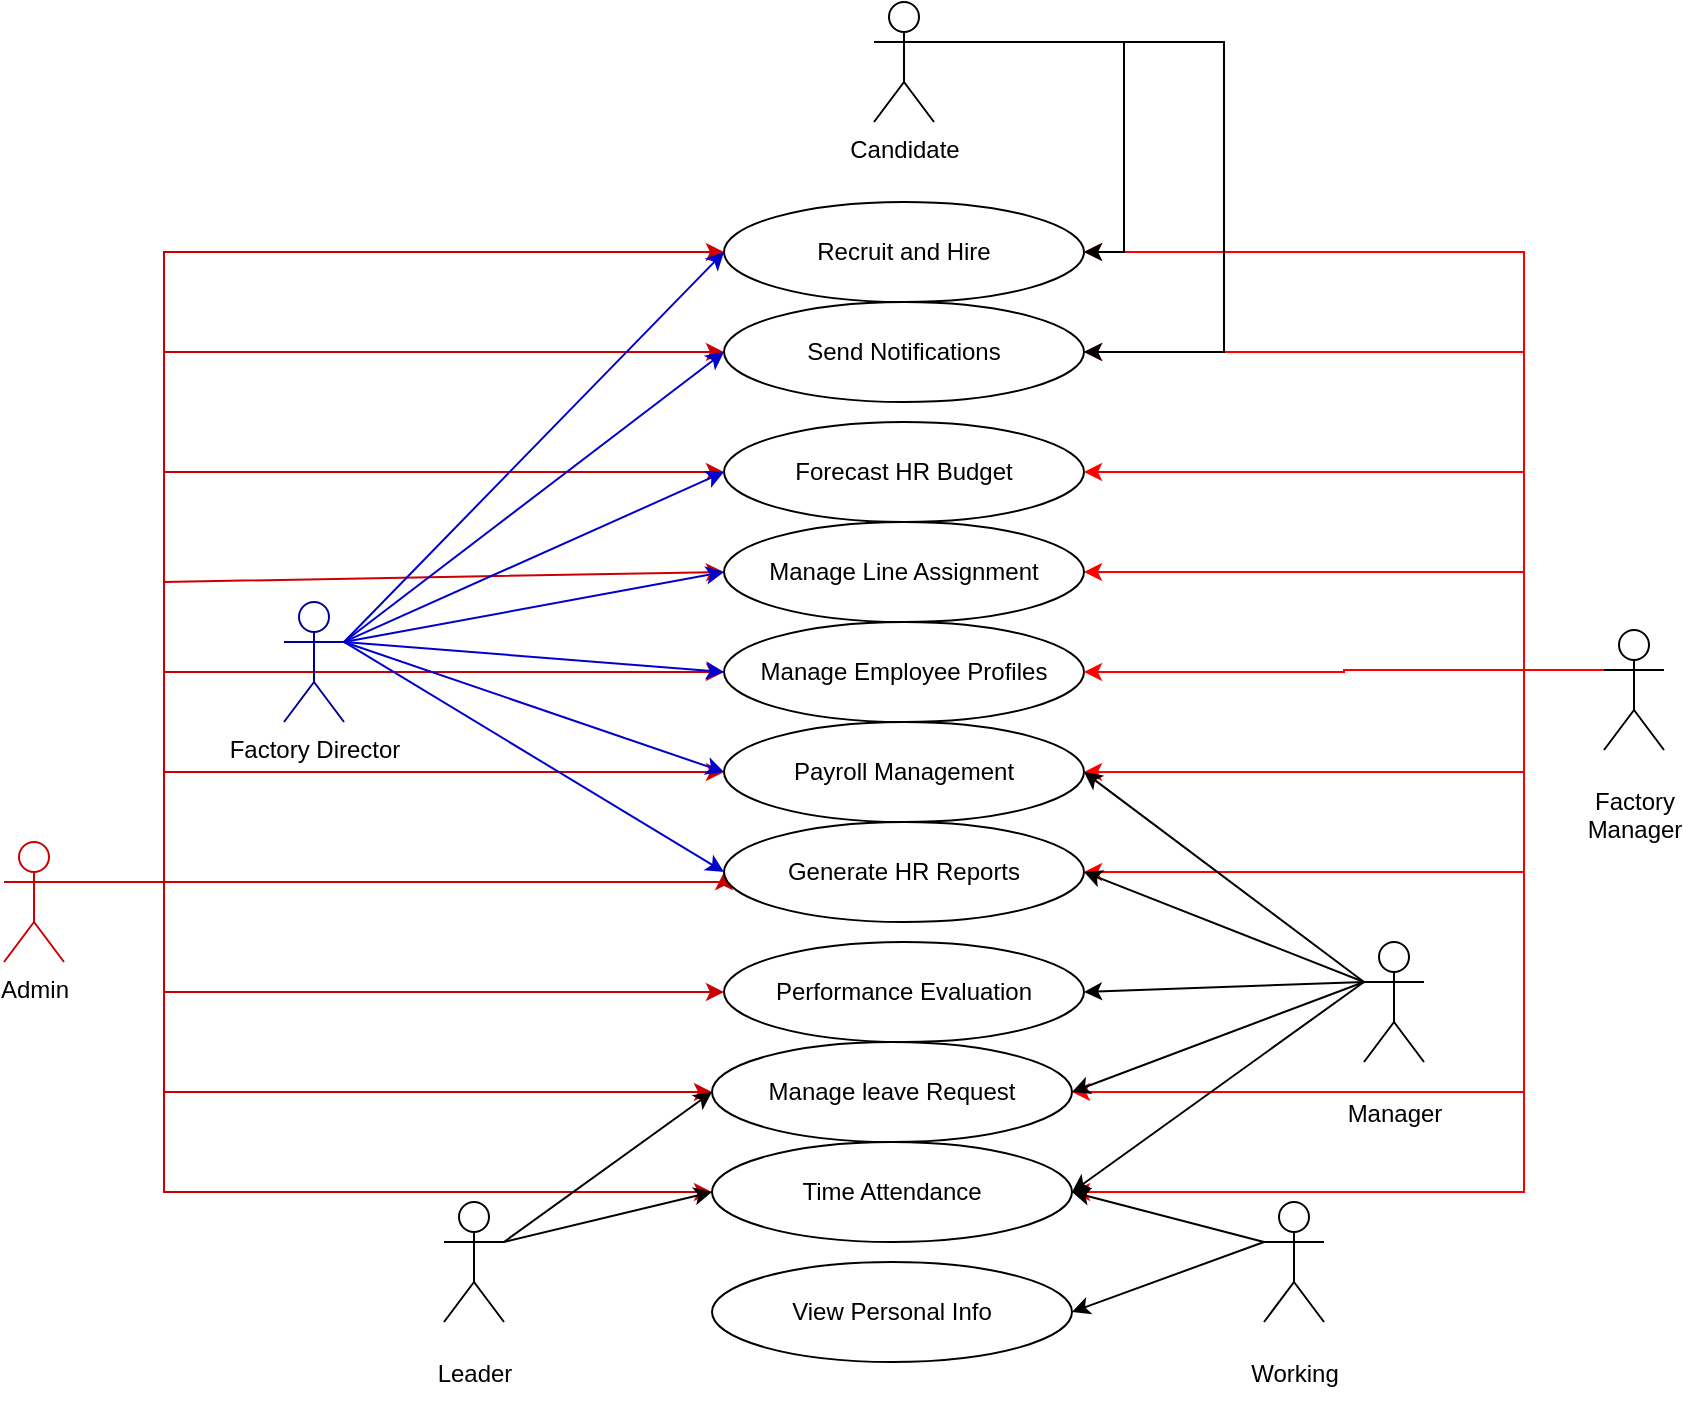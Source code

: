 <mxfile version="28.2.5" pages="3">
  <diagram id="qaz9n3oNpfZRe3ziCwYH" name="UC MAIN">
    <mxGraphModel dx="2178" dy="1926" grid="1" gridSize="10" guides="1" tooltips="1" connect="1" arrows="1" fold="1" page="1" pageScale="1" pageWidth="827" pageHeight="1169" math="0" shadow="0">
      <root>
        <mxCell id="0" />
        <mxCell id="1" parent="0" />
        <mxCell id="sOlVFL8N_paAjGiAzF4n-43" style="edgeStyle=orthogonalEdgeStyle;rounded=0;orthogonalLoop=1;jettySize=auto;html=1;exitX=1;exitY=0.333;exitDx=0;exitDy=0;exitPerimeter=0;entryX=0;entryY=0.5;entryDx=0;entryDy=0;strokeColor=#CC0000;" edge="1" parent="1" source="sOlVFL8N_paAjGiAzF4n-1" target="sOlVFL8N_paAjGiAzF4n-19">
          <mxGeometry relative="1" as="geometry">
            <Array as="points">
              <mxPoint x="-380" y="-510" />
              <mxPoint x="-380" y="-775" />
            </Array>
          </mxGeometry>
        </mxCell>
        <mxCell id="sOlVFL8N_paAjGiAzF4n-44" style="edgeStyle=orthogonalEdgeStyle;rounded=0;orthogonalLoop=1;jettySize=auto;html=1;exitX=1;exitY=0.333;exitDx=0;exitDy=0;exitPerimeter=0;entryX=0;entryY=0.5;entryDx=0;entryDy=0;strokeColor=#CC0000;" edge="1" parent="1" source="sOlVFL8N_paAjGiAzF4n-1" target="sOlVFL8N_paAjGiAzF4n-2">
          <mxGeometry relative="1" as="geometry">
            <Array as="points">
              <mxPoint x="-380" y="-510" />
              <mxPoint x="-380" y="-825" />
            </Array>
          </mxGeometry>
        </mxCell>
        <mxCell id="sOlVFL8N_paAjGiAzF4n-48" style="edgeStyle=orthogonalEdgeStyle;rounded=0;orthogonalLoop=1;jettySize=auto;html=1;exitX=1;exitY=0.333;exitDx=0;exitDy=0;exitPerimeter=0;entryX=0;entryY=0.5;entryDx=0;entryDy=0;strokeColor=#CC0000;" edge="1" parent="1" source="sOlVFL8N_paAjGiAzF4n-1" target="sOlVFL8N_paAjGiAzF4n-45">
          <mxGeometry relative="1" as="geometry">
            <Array as="points">
              <mxPoint x="-380" y="-510" />
              <mxPoint x="-380" y="-355" />
            </Array>
          </mxGeometry>
        </mxCell>
        <mxCell id="sOlVFL8N_paAjGiAzF4n-49" style="edgeStyle=orthogonalEdgeStyle;rounded=0;orthogonalLoop=1;jettySize=auto;html=1;exitX=1;exitY=0.333;exitDx=0;exitDy=0;exitPerimeter=0;entryX=0;entryY=0.5;entryDx=0;entryDy=0;strokeColor=#CC0000;" edge="1" parent="1" source="sOlVFL8N_paAjGiAzF4n-1" target="sOlVFL8N_paAjGiAzF4n-15">
          <mxGeometry relative="1" as="geometry">
            <Array as="points">
              <mxPoint x="-380" y="-510" />
              <mxPoint x="-380" y="-405" />
            </Array>
          </mxGeometry>
        </mxCell>
        <mxCell id="sOlVFL8N_paAjGiAzF4n-79" style="edgeStyle=orthogonalEdgeStyle;rounded=0;orthogonalLoop=1;jettySize=auto;html=1;exitX=1;exitY=0.333;exitDx=0;exitDy=0;exitPerimeter=0;entryX=0;entryY=0.5;entryDx=0;entryDy=0;strokeColor=#CC0000;" edge="1" parent="1" source="sOlVFL8N_paAjGiAzF4n-1" target="sOlVFL8N_paAjGiAzF4n-4">
          <mxGeometry relative="1" as="geometry">
            <Array as="points">
              <mxPoint x="-100" y="-510" />
            </Array>
          </mxGeometry>
        </mxCell>
        <mxCell id="sOlVFL8N_paAjGiAzF4n-80" style="edgeStyle=orthogonalEdgeStyle;rounded=0;orthogonalLoop=1;jettySize=auto;html=1;exitX=1;exitY=0.333;exitDx=0;exitDy=0;exitPerimeter=0;entryX=0;entryY=0.5;entryDx=0;entryDy=0;strokeColor=#CC0000;" edge="1" parent="1" source="sOlVFL8N_paAjGiAzF4n-1" target="sOlVFL8N_paAjGiAzF4n-3">
          <mxGeometry relative="1" as="geometry">
            <Array as="points">
              <mxPoint x="-380" y="-510" />
              <mxPoint x="-380" y="-615" />
            </Array>
          </mxGeometry>
        </mxCell>
        <mxCell id="sOlVFL8N_paAjGiAzF4n-81" style="edgeStyle=orthogonalEdgeStyle;rounded=0;orthogonalLoop=1;jettySize=auto;html=1;exitX=1;exitY=0.333;exitDx=0;exitDy=0;exitPerimeter=0;entryX=0;entryY=0.5;entryDx=0;entryDy=0;strokeColor=#CC0000;" edge="1" parent="1" source="sOlVFL8N_paAjGiAzF4n-1" target="sOlVFL8N_paAjGiAzF4n-5">
          <mxGeometry relative="1" as="geometry">
            <Array as="points">
              <mxPoint x="-380" y="-510" />
              <mxPoint x="-380" y="-565" />
            </Array>
          </mxGeometry>
        </mxCell>
        <mxCell id="sOlVFL8N_paAjGiAzF4n-82" style="edgeStyle=orthogonalEdgeStyle;rounded=0;orthogonalLoop=1;jettySize=auto;html=1;exitX=1;exitY=0.333;exitDx=0;exitDy=0;exitPerimeter=0;entryX=0;entryY=0.5;entryDx=0;entryDy=0;strokeColor=#CC0000;" edge="1" parent="1" source="sOlVFL8N_paAjGiAzF4n-1" target="sOlVFL8N_paAjGiAzF4n-17">
          <mxGeometry relative="1" as="geometry">
            <Array as="points">
              <mxPoint x="-380" y="-510" />
              <mxPoint x="-380" y="-455" />
            </Array>
          </mxGeometry>
        </mxCell>
        <mxCell id="sOlVFL8N_paAjGiAzF4n-83" style="edgeStyle=orthogonalEdgeStyle;rounded=0;orthogonalLoop=1;jettySize=auto;html=1;exitX=1;exitY=0.333;exitDx=0;exitDy=0;exitPerimeter=0;entryX=0;entryY=0.5;entryDx=0;entryDy=0;strokeColor=#CC0000;" edge="1" parent="1" source="sOlVFL8N_paAjGiAzF4n-1" target="sOlVFL8N_paAjGiAzF4n-34">
          <mxGeometry relative="1" as="geometry">
            <Array as="points">
              <mxPoint x="-380" y="-510" />
              <mxPoint x="-380" y="-715" />
            </Array>
          </mxGeometry>
        </mxCell>
        <mxCell id="sOlVFL8N_paAjGiAzF4n-1" value="Admin" style="shape=umlActor;verticalLabelPosition=bottom;verticalAlign=top;html=1;outlineConnect=0;strokeColor=#CC0000;" vertex="1" parent="1">
          <mxGeometry x="-460" y="-530" width="30" height="60" as="geometry" />
        </mxCell>
        <mxCell id="sOlVFL8N_paAjGiAzF4n-2" value="&lt;p style=&quot;white-space-collapse: preserve;&quot; dir=&quot;auto&quot;&gt;Recruit and Hire&lt;/p&gt;" style="ellipse;whiteSpace=wrap;html=1;" vertex="1" parent="1">
          <mxGeometry x="-100" y="-850" width="180" height="50" as="geometry" />
        </mxCell>
        <mxCell id="sOlVFL8N_paAjGiAzF4n-3" value="&lt;p style=&quot;white-space-collapse: preserve;&quot; dir=&quot;auto&quot;&gt;Manage Employee Profiles&lt;/p&gt;" style="ellipse;whiteSpace=wrap;html=1;" vertex="1" parent="1">
          <mxGeometry x="-100" y="-640" width="180" height="50" as="geometry" />
        </mxCell>
        <mxCell id="sOlVFL8N_paAjGiAzF4n-4" value="&lt;p style=&quot;white-space-collapse: preserve;&quot; dir=&quot;auto&quot;&gt;Generate HR Reports&lt;/p&gt;" style="ellipse;whiteSpace=wrap;html=1;" vertex="1" parent="1">
          <mxGeometry x="-100" y="-540" width="180" height="50" as="geometry" />
        </mxCell>
        <mxCell id="sOlVFL8N_paAjGiAzF4n-5" value="&lt;p style=&quot;white-space-collapse: preserve;&quot; dir=&quot;auto&quot;&gt;Payroll Management&lt;/p&gt;" style="ellipse;whiteSpace=wrap;html=1;" vertex="1" parent="1">
          <mxGeometry x="-100" y="-590" width="180" height="50" as="geometry" />
        </mxCell>
        <mxCell id="sOlVFL8N_paAjGiAzF4n-10" value="Factory Director" style="shape=umlActor;verticalLabelPosition=bottom;verticalAlign=top;html=1;outlineConnect=0;strokeColor=#000099;" vertex="1" parent="1">
          <mxGeometry x="-320" y="-650" width="30" height="60" as="geometry" />
        </mxCell>
        <mxCell id="sOlVFL8N_paAjGiAzF4n-15" value="&lt;p style=&quot;white-space-collapse: preserve;&quot; dir=&quot;auto&quot;&gt;Manage leave Request&lt;/p&gt;" style="ellipse;whiteSpace=wrap;html=1;" vertex="1" parent="1">
          <mxGeometry x="-106" y="-430" width="180" height="50" as="geometry" />
        </mxCell>
        <mxCell id="sOlVFL8N_paAjGiAzF4n-96" style="edgeStyle=orthogonalEdgeStyle;rounded=0;orthogonalLoop=1;jettySize=auto;html=1;exitX=0;exitY=0.333;exitDx=0;exitDy=0;exitPerimeter=0;entryX=1;entryY=0.5;entryDx=0;entryDy=0;strokeColor=#FF0000;" edge="1" parent="1" source="sOlVFL8N_paAjGiAzF4n-16" target="sOlVFL8N_paAjGiAzF4n-19">
          <mxGeometry relative="1" as="geometry">
            <Array as="points">
              <mxPoint x="300" y="-616" />
              <mxPoint x="300" y="-775" />
            </Array>
          </mxGeometry>
        </mxCell>
        <mxCell id="sOlVFL8N_paAjGiAzF4n-97" style="edgeStyle=orthogonalEdgeStyle;rounded=0;orthogonalLoop=1;jettySize=auto;html=1;exitX=0;exitY=0.333;exitDx=0;exitDy=0;exitPerimeter=0;entryX=1;entryY=0.5;entryDx=0;entryDy=0;strokeColor=#FF0000;" edge="1" parent="1" source="sOlVFL8N_paAjGiAzF4n-16" target="sOlVFL8N_paAjGiAzF4n-2">
          <mxGeometry relative="1" as="geometry">
            <Array as="points">
              <mxPoint x="300" y="-616" />
              <mxPoint x="300" y="-825" />
            </Array>
          </mxGeometry>
        </mxCell>
        <mxCell id="sOlVFL8N_paAjGiAzF4n-98" style="edgeStyle=orthogonalEdgeStyle;rounded=0;orthogonalLoop=1;jettySize=auto;html=1;exitX=0;exitY=0.333;exitDx=0;exitDy=0;exitPerimeter=0;entryX=1;entryY=0.5;entryDx=0;entryDy=0;strokeColor=#FF0000;" edge="1" parent="1" source="sOlVFL8N_paAjGiAzF4n-16" target="sOlVFL8N_paAjGiAzF4n-34">
          <mxGeometry relative="1" as="geometry">
            <Array as="points">
              <mxPoint x="300" y="-616" />
              <mxPoint x="300" y="-715" />
            </Array>
          </mxGeometry>
        </mxCell>
        <mxCell id="sOlVFL8N_paAjGiAzF4n-99" style="edgeStyle=orthogonalEdgeStyle;rounded=0;orthogonalLoop=1;jettySize=auto;html=1;exitX=0;exitY=0.333;exitDx=0;exitDy=0;exitPerimeter=0;strokeColor=#FF0000;" edge="1" parent="1" source="sOlVFL8N_paAjGiAzF4n-16" target="sOlVFL8N_paAjGiAzF4n-4">
          <mxGeometry relative="1" as="geometry">
            <Array as="points">
              <mxPoint x="300" y="-616" />
              <mxPoint x="300" y="-515" />
            </Array>
          </mxGeometry>
        </mxCell>
        <mxCell id="sOlVFL8N_paAjGiAzF4n-100" style="edgeStyle=orthogonalEdgeStyle;rounded=0;orthogonalLoop=1;jettySize=auto;html=1;exitX=0;exitY=0.333;exitDx=0;exitDy=0;exitPerimeter=0;entryX=1;entryY=0.5;entryDx=0;entryDy=0;strokeColor=#FF0000;" edge="1" parent="1" source="sOlVFL8N_paAjGiAzF4n-16" target="sOlVFL8N_paAjGiAzF4n-3">
          <mxGeometry relative="1" as="geometry" />
        </mxCell>
        <mxCell id="sOlVFL8N_paAjGiAzF4n-101" style="edgeStyle=orthogonalEdgeStyle;rounded=0;orthogonalLoop=1;jettySize=auto;html=1;exitX=0;exitY=0.333;exitDx=0;exitDy=0;exitPerimeter=0;entryX=1;entryY=0.5;entryDx=0;entryDy=0;strokeColor=#FF0000;" edge="1" parent="1" source="sOlVFL8N_paAjGiAzF4n-16" target="sOlVFL8N_paAjGiAzF4n-5">
          <mxGeometry relative="1" as="geometry">
            <Array as="points">
              <mxPoint x="300" y="-616" />
              <mxPoint x="300" y="-565" />
            </Array>
          </mxGeometry>
        </mxCell>
        <mxCell id="sOlVFL8N_paAjGiAzF4n-102" style="edgeStyle=orthogonalEdgeStyle;rounded=0;orthogonalLoop=1;jettySize=auto;html=1;exitX=0;exitY=0.333;exitDx=0;exitDy=0;exitPerimeter=0;entryX=1;entryY=0.5;entryDx=0;entryDy=0;strokeColor=#FF0000;" edge="1" parent="1" source="sOlVFL8N_paAjGiAzF4n-16" target="sOlVFL8N_paAjGiAzF4n-20">
          <mxGeometry relative="1" as="geometry">
            <Array as="points">
              <mxPoint x="300" y="-616" />
              <mxPoint x="300" y="-665" />
            </Array>
          </mxGeometry>
        </mxCell>
        <mxCell id="sOlVFL8N_paAjGiAzF4n-103" style="edgeStyle=orthogonalEdgeStyle;rounded=0;orthogonalLoop=1;jettySize=auto;html=1;exitX=0;exitY=0.333;exitDx=0;exitDy=0;exitPerimeter=0;entryX=1;entryY=0.5;entryDx=0;entryDy=0;strokeColor=#FF0000;" edge="1" parent="1" source="sOlVFL8N_paAjGiAzF4n-16" target="sOlVFL8N_paAjGiAzF4n-15">
          <mxGeometry relative="1" as="geometry">
            <Array as="points">
              <mxPoint x="300" y="-616" />
              <mxPoint x="300" y="-405" />
            </Array>
          </mxGeometry>
        </mxCell>
        <mxCell id="sOlVFL8N_paAjGiAzF4n-104" style="edgeStyle=orthogonalEdgeStyle;rounded=0;orthogonalLoop=1;jettySize=auto;html=1;exitX=0;exitY=0.333;exitDx=0;exitDy=0;exitPerimeter=0;entryX=1;entryY=0.5;entryDx=0;entryDy=0;strokeColor=#FF0000;" edge="1" parent="1" source="sOlVFL8N_paAjGiAzF4n-16" target="sOlVFL8N_paAjGiAzF4n-45">
          <mxGeometry relative="1" as="geometry">
            <Array as="points">
              <mxPoint x="300" y="-616" />
              <mxPoint x="300" y="-355" />
            </Array>
          </mxGeometry>
        </mxCell>
        <mxCell id="sOlVFL8N_paAjGiAzF4n-16" value="&lt;p style=&quot;white-space: pre-wrap;&quot; dir=&quot;auto&quot;&gt;Factory Manager&lt;/p&gt;" style="shape=umlActor;verticalLabelPosition=bottom;verticalAlign=top;html=1;outlineConnect=0;" vertex="1" parent="1">
          <mxGeometry x="340" y="-636" width="30" height="60" as="geometry" />
        </mxCell>
        <mxCell id="sOlVFL8N_paAjGiAzF4n-17" value="&lt;p style=&quot;white-space-collapse: preserve;&quot; dir=&quot;auto&quot;&gt;Performance Evaluation&lt;/p&gt;" style="ellipse;whiteSpace=wrap;html=1;" vertex="1" parent="1">
          <mxGeometry x="-100" y="-480" width="180" height="50" as="geometry" />
        </mxCell>
        <mxCell id="sOlVFL8N_paAjGiAzF4n-46" style="edgeStyle=orthogonalEdgeStyle;rounded=0;orthogonalLoop=1;jettySize=auto;html=1;exitX=1;exitY=0.333;exitDx=0;exitDy=0;exitPerimeter=0;entryX=1;entryY=0.5;entryDx=0;entryDy=0;" edge="1" parent="1" source="sOlVFL8N_paAjGiAzF4n-18" target="sOlVFL8N_paAjGiAzF4n-19">
          <mxGeometry relative="1" as="geometry">
            <Array as="points">
              <mxPoint x="150" y="-930" />
              <mxPoint x="150" y="-775" />
            </Array>
          </mxGeometry>
        </mxCell>
        <mxCell id="sOlVFL8N_paAjGiAzF4n-47" style="edgeStyle=orthogonalEdgeStyle;rounded=0;orthogonalLoop=1;jettySize=auto;html=1;exitX=1;exitY=0.333;exitDx=0;exitDy=0;exitPerimeter=0;entryX=1;entryY=0.5;entryDx=0;entryDy=0;" edge="1" parent="1" source="sOlVFL8N_paAjGiAzF4n-18" target="sOlVFL8N_paAjGiAzF4n-2">
          <mxGeometry relative="1" as="geometry" />
        </mxCell>
        <mxCell id="sOlVFL8N_paAjGiAzF4n-18" value="Candidate" style="shape=umlActor;verticalLabelPosition=bottom;verticalAlign=top;html=1;outlineConnect=0;" vertex="1" parent="1">
          <mxGeometry x="-25" y="-950" width="30" height="60" as="geometry" />
        </mxCell>
        <mxCell id="sOlVFL8N_paAjGiAzF4n-19" value="&lt;p style=&quot;white-space-collapse: preserve;&quot; dir=&quot;auto&quot;&gt;Send Notifications&lt;/p&gt;" style="ellipse;whiteSpace=wrap;html=1;" vertex="1" parent="1">
          <mxGeometry x="-100" y="-800" width="180" height="50" as="geometry" />
        </mxCell>
        <mxCell id="sOlVFL8N_paAjGiAzF4n-20" value="&lt;p style=&quot;white-space-collapse: preserve;&quot; dir=&quot;auto&quot;&gt;Manage Line Assignment&lt;/p&gt;" style="ellipse;whiteSpace=wrap;html=1;" vertex="1" parent="1">
          <mxGeometry x="-100" y="-690" width="180" height="50" as="geometry" />
        </mxCell>
        <mxCell id="sOlVFL8N_paAjGiAzF4n-21" value="" style="endArrow=classic;html=1;rounded=0;exitX=1;exitY=0.333;exitDx=0;exitDy=0;exitPerimeter=0;entryX=0;entryY=0.5;entryDx=0;entryDy=0;strokeColor=#CC0000;" edge="1" parent="1" source="sOlVFL8N_paAjGiAzF4n-1" target="sOlVFL8N_paAjGiAzF4n-20">
          <mxGeometry width="50" height="50" relative="1" as="geometry">
            <mxPoint x="150" y="-360" as="sourcePoint" />
            <mxPoint x="200" y="-410" as="targetPoint" />
            <Array as="points">
              <mxPoint x="-380" y="-510" />
              <mxPoint x="-380" y="-590" />
              <mxPoint x="-380" y="-660" />
            </Array>
          </mxGeometry>
        </mxCell>
        <mxCell id="sOlVFL8N_paAjGiAzF4n-27" value="&lt;p style=&quot;white-space: pre-wrap;&quot; dir=&quot;auto&quot;&gt;Manager&lt;/p&gt;" style="shape=umlActor;verticalLabelPosition=bottom;verticalAlign=top;html=1;outlineConnect=0;" vertex="1" parent="1">
          <mxGeometry x="220" y="-480" width="30" height="60" as="geometry" />
        </mxCell>
        <mxCell id="sOlVFL8N_paAjGiAzF4n-34" value="&lt;p style=&quot;white-space-collapse: preserve;&quot; dir=&quot;auto&quot;&gt;Forecast HR Budget&lt;/p&gt;" style="ellipse;whiteSpace=wrap;html=1;" vertex="1" parent="1">
          <mxGeometry x="-100" y="-740" width="180" height="50" as="geometry" />
        </mxCell>
        <mxCell id="sOlVFL8N_paAjGiAzF4n-45" value="&lt;p style=&quot;white-space-collapse: preserve;&quot; dir=&quot;auto&quot;&gt;Time Attendance&lt;/p&gt;" style="ellipse;whiteSpace=wrap;html=1;" vertex="1" parent="1">
          <mxGeometry x="-106" y="-380" width="180" height="50" as="geometry" />
        </mxCell>
        <mxCell id="sOlVFL8N_paAjGiAzF4n-71" value="&lt;p style=&quot;white-space: pre-wrap;&quot; dir=&quot;auto&quot;&gt;Leader&lt;/p&gt;" style="shape=umlActor;verticalLabelPosition=bottom;verticalAlign=top;html=1;outlineConnect=0;" vertex="1" parent="1">
          <mxGeometry x="-240" y="-350" width="30" height="60" as="geometry" />
        </mxCell>
        <mxCell id="sOlVFL8N_paAjGiAzF4n-74" value="" style="endArrow=classic;html=1;rounded=0;entryX=1;entryY=0.5;entryDx=0;entryDy=0;exitX=0;exitY=0.333;exitDx=0;exitDy=0;exitPerimeter=0;" edge="1" parent="1" source="sOlVFL8N_paAjGiAzF4n-27" target="sOlVFL8N_paAjGiAzF4n-4">
          <mxGeometry width="50" height="50" relative="1" as="geometry">
            <mxPoint x="190" y="-580" as="sourcePoint" />
            <mxPoint x="240" y="-630" as="targetPoint" />
          </mxGeometry>
        </mxCell>
        <mxCell id="sOlVFL8N_paAjGiAzF4n-75" value="" style="endArrow=classic;html=1;rounded=0;entryX=1;entryY=0.5;entryDx=0;entryDy=0;exitX=0;exitY=0.333;exitDx=0;exitDy=0;exitPerimeter=0;" edge="1" parent="1" source="sOlVFL8N_paAjGiAzF4n-27" target="sOlVFL8N_paAjGiAzF4n-5">
          <mxGeometry width="50" height="50" relative="1" as="geometry">
            <mxPoint x="190" y="-580" as="sourcePoint" />
            <mxPoint x="240" y="-630" as="targetPoint" />
          </mxGeometry>
        </mxCell>
        <mxCell id="sOlVFL8N_paAjGiAzF4n-76" value="" style="endArrow=classic;html=1;rounded=0;entryX=1;entryY=0.5;entryDx=0;entryDy=0;exitX=0;exitY=0.333;exitDx=0;exitDy=0;exitPerimeter=0;" edge="1" parent="1" source="sOlVFL8N_paAjGiAzF4n-27" target="sOlVFL8N_paAjGiAzF4n-15">
          <mxGeometry width="50" height="50" relative="1" as="geometry">
            <mxPoint x="190" y="-580" as="sourcePoint" />
            <mxPoint x="240" y="-630" as="targetPoint" />
          </mxGeometry>
        </mxCell>
        <mxCell id="sOlVFL8N_paAjGiAzF4n-77" value="" style="endArrow=classic;html=1;rounded=0;entryX=1;entryY=0.5;entryDx=0;entryDy=0;exitX=0;exitY=0.333;exitDx=0;exitDy=0;exitPerimeter=0;" edge="1" parent="1" source="sOlVFL8N_paAjGiAzF4n-27" target="sOlVFL8N_paAjGiAzF4n-45">
          <mxGeometry width="50" height="50" relative="1" as="geometry">
            <mxPoint x="190" y="-480" as="sourcePoint" />
            <mxPoint x="240" y="-530" as="targetPoint" />
          </mxGeometry>
        </mxCell>
        <mxCell id="sOlVFL8N_paAjGiAzF4n-78" value="" style="endArrow=classic;html=1;rounded=0;entryX=1;entryY=0.5;entryDx=0;entryDy=0;exitX=0;exitY=0.333;exitDx=0;exitDy=0;exitPerimeter=0;" edge="1" parent="1" source="sOlVFL8N_paAjGiAzF4n-27" target="sOlVFL8N_paAjGiAzF4n-17">
          <mxGeometry width="50" height="50" relative="1" as="geometry">
            <mxPoint x="190" y="-480" as="sourcePoint" />
            <mxPoint x="240" y="-530" as="targetPoint" />
          </mxGeometry>
        </mxCell>
        <mxCell id="sOlVFL8N_paAjGiAzF4n-87" value="" style="endArrow=classic;html=1;rounded=0;exitX=1;exitY=0.333;exitDx=0;exitDy=0;exitPerimeter=0;entryX=0;entryY=0.5;entryDx=0;entryDy=0;strokeColor=#0000CC;" edge="1" parent="1" source="sOlVFL8N_paAjGiAzF4n-10" target="sOlVFL8N_paAjGiAzF4n-2">
          <mxGeometry width="50" height="50" relative="1" as="geometry">
            <mxPoint x="10" y="-540" as="sourcePoint" />
            <mxPoint x="60" y="-590" as="targetPoint" />
          </mxGeometry>
        </mxCell>
        <mxCell id="sOlVFL8N_paAjGiAzF4n-88" value="" style="endArrow=classic;html=1;rounded=0;entryX=0;entryY=0.5;entryDx=0;entryDy=0;exitX=1;exitY=0.333;exitDx=0;exitDy=0;exitPerimeter=0;strokeColor=#0000CC;" edge="1" parent="1" source="sOlVFL8N_paAjGiAzF4n-10" target="sOlVFL8N_paAjGiAzF4n-19">
          <mxGeometry width="50" height="50" relative="1" as="geometry">
            <mxPoint x="10" y="-540" as="sourcePoint" />
            <mxPoint x="60" y="-590" as="targetPoint" />
          </mxGeometry>
        </mxCell>
        <mxCell id="sOlVFL8N_paAjGiAzF4n-89" value="" style="endArrow=classic;html=1;rounded=0;entryX=0;entryY=0.5;entryDx=0;entryDy=0;exitX=1;exitY=0.333;exitDx=0;exitDy=0;exitPerimeter=0;strokeColor=#0000CC;" edge="1" parent="1" source="sOlVFL8N_paAjGiAzF4n-10" target="sOlVFL8N_paAjGiAzF4n-4">
          <mxGeometry width="50" height="50" relative="1" as="geometry">
            <mxPoint x="10" y="-540" as="sourcePoint" />
            <mxPoint x="60" y="-590" as="targetPoint" />
          </mxGeometry>
        </mxCell>
        <mxCell id="sOlVFL8N_paAjGiAzF4n-90" value="" style="endArrow=classic;html=1;rounded=0;entryX=0;entryY=0.5;entryDx=0;entryDy=0;exitX=1;exitY=0.333;exitDx=0;exitDy=0;exitPerimeter=0;strokeColor=#0000CC;" edge="1" parent="1" source="sOlVFL8N_paAjGiAzF4n-10" target="sOlVFL8N_paAjGiAzF4n-3">
          <mxGeometry width="50" height="50" relative="1" as="geometry">
            <mxPoint x="10" y="-540" as="sourcePoint" />
            <mxPoint x="60" y="-590" as="targetPoint" />
          </mxGeometry>
        </mxCell>
        <mxCell id="sOlVFL8N_paAjGiAzF4n-91" value="" style="endArrow=classic;html=1;rounded=0;entryX=0;entryY=0.5;entryDx=0;entryDy=0;exitX=1;exitY=0.333;exitDx=0;exitDy=0;exitPerimeter=0;strokeColor=#0000CC;" edge="1" parent="1" source="sOlVFL8N_paAjGiAzF4n-10" target="sOlVFL8N_paAjGiAzF4n-34">
          <mxGeometry width="50" height="50" relative="1" as="geometry">
            <mxPoint x="10" y="-540" as="sourcePoint" />
            <mxPoint x="60" y="-590" as="targetPoint" />
          </mxGeometry>
        </mxCell>
        <mxCell id="sOlVFL8N_paAjGiAzF4n-92" value="" style="endArrow=classic;html=1;rounded=0;entryX=0;entryY=0.5;entryDx=0;entryDy=0;exitX=1;exitY=0.333;exitDx=0;exitDy=0;exitPerimeter=0;strokeColor=#0000CC;" edge="1" parent="1" source="sOlVFL8N_paAjGiAzF4n-10" target="sOlVFL8N_paAjGiAzF4n-5">
          <mxGeometry width="50" height="50" relative="1" as="geometry">
            <mxPoint x="-180" y="-680" as="sourcePoint" />
            <mxPoint x="60" y="-590" as="targetPoint" />
          </mxGeometry>
        </mxCell>
        <mxCell id="sOlVFL8N_paAjGiAzF4n-93" value="" style="endArrow=classic;html=1;rounded=0;entryX=0;entryY=0.5;entryDx=0;entryDy=0;exitX=1;exitY=0.333;exitDx=0;exitDy=0;exitPerimeter=0;strokeColor=#0000CC;" edge="1" parent="1" source="sOlVFL8N_paAjGiAzF4n-10" target="sOlVFL8N_paAjGiAzF4n-20">
          <mxGeometry width="50" height="50" relative="1" as="geometry">
            <mxPoint x="10" y="-540" as="sourcePoint" />
            <mxPoint x="60" y="-590" as="targetPoint" />
          </mxGeometry>
        </mxCell>
        <mxCell id="sOlVFL8N_paAjGiAzF4n-106" value="" style="endArrow=classic;html=1;rounded=0;exitX=1;exitY=0.333;exitDx=0;exitDy=0;exitPerimeter=0;entryX=0;entryY=0.5;entryDx=0;entryDy=0;" edge="1" parent="1" source="sOlVFL8N_paAjGiAzF4n-71" target="sOlVFL8N_paAjGiAzF4n-15">
          <mxGeometry width="50" height="50" relative="1" as="geometry">
            <mxPoint x="60" y="-360" as="sourcePoint" />
            <mxPoint x="110" y="-410" as="targetPoint" />
          </mxGeometry>
        </mxCell>
        <mxCell id="sOlVFL8N_paAjGiAzF4n-107" value="" style="endArrow=classic;html=1;rounded=0;exitX=1;exitY=0.333;exitDx=0;exitDy=0;exitPerimeter=0;entryX=0;entryY=0.5;entryDx=0;entryDy=0;" edge="1" parent="1" source="sOlVFL8N_paAjGiAzF4n-71" target="sOlVFL8N_paAjGiAzF4n-45">
          <mxGeometry width="50" height="50" relative="1" as="geometry">
            <mxPoint x="60" y="-360" as="sourcePoint" />
            <mxPoint x="110" y="-410" as="targetPoint" />
          </mxGeometry>
        </mxCell>
        <mxCell id="sOlVFL8N_paAjGiAzF4n-108" value="&lt;p style=&quot;white-space-collapse: preserve;&quot; dir=&quot;auto&quot;&gt;View Personal Info&lt;/p&gt;" style="ellipse;whiteSpace=wrap;html=1;" vertex="1" parent="1">
          <mxGeometry x="-106" y="-320" width="180" height="50" as="geometry" />
        </mxCell>
        <mxCell id="sOlVFL8N_paAjGiAzF4n-109" value="&lt;p style=&quot;white-space: pre-wrap;&quot; dir=&quot;auto&quot;&gt;Working&lt;/p&gt;" style="shape=umlActor;verticalLabelPosition=bottom;verticalAlign=top;html=1;outlineConnect=0;" vertex="1" parent="1">
          <mxGeometry x="170" y="-350" width="30" height="60" as="geometry" />
        </mxCell>
        <mxCell id="sOlVFL8N_paAjGiAzF4n-110" value="" style="endArrow=classic;html=1;rounded=0;exitX=0;exitY=0.333;exitDx=0;exitDy=0;exitPerimeter=0;entryX=1;entryY=0.5;entryDx=0;entryDy=0;" edge="1" parent="1" source="sOlVFL8N_paAjGiAzF4n-109" target="sOlVFL8N_paAjGiAzF4n-45">
          <mxGeometry width="50" height="50" relative="1" as="geometry">
            <mxPoint x="60" y="-510" as="sourcePoint" />
            <mxPoint x="110" y="-560" as="targetPoint" />
          </mxGeometry>
        </mxCell>
        <mxCell id="sOlVFL8N_paAjGiAzF4n-111" value="" style="endArrow=classic;html=1;rounded=0;exitX=0;exitY=0.333;exitDx=0;exitDy=0;exitPerimeter=0;entryX=1;entryY=0.5;entryDx=0;entryDy=0;" edge="1" parent="1" source="sOlVFL8N_paAjGiAzF4n-109" target="sOlVFL8N_paAjGiAzF4n-108">
          <mxGeometry width="50" height="50" relative="1" as="geometry">
            <mxPoint x="60" y="-510" as="sourcePoint" />
            <mxPoint x="110" y="-560" as="targetPoint" />
          </mxGeometry>
        </mxCell>
      </root>
    </mxGraphModel>
  </diagram>
  <diagram id="1nhOi-4C_KXkCrRRlusR" name="Module tuyen dung">
    <mxGraphModel dx="946" dy="530" grid="1" gridSize="10" guides="1" tooltips="1" connect="1" arrows="1" fold="1" page="1" pageScale="1" pageWidth="827" pageHeight="1169" math="0" shadow="0">
      <root>
        <mxCell id="0" />
        <mxCell id="1" parent="0" />
        <mxCell id="GvOiqfEZXlfg57Uise7G-1" value="Factory Director" style="shape=umlActor;verticalLabelPosition=bottom;verticalAlign=top;html=1;outlineConnect=0;strokeColor=#000099;" vertex="1" parent="1">
          <mxGeometry x="150" y="25" width="30" height="60" as="geometry" />
        </mxCell>
        <mxCell id="0_hIgpqLk685m8wObYcz-16" value="" style="edgeStyle=orthogonalEdgeStyle;rounded=0;orthogonalLoop=1;jettySize=auto;html=1;entryX=0.5;entryY=0;entryDx=0;entryDy=0;" edge="1" parent="1" source="0_hIgpqLk685m8wObYcz-1" target="0_hIgpqLk685m8wObYcz-4">
          <mxGeometry relative="1" as="geometry">
            <mxPoint x="430" y="125" as="targetPoint" />
          </mxGeometry>
        </mxCell>
        <mxCell id="0_hIgpqLk685m8wObYcz-1" value="&lt;p style=&quot;white-space-collapse: preserve;&quot; dir=&quot;auto&quot;&gt;Recruit and Hire&lt;/p&gt;" style="ellipse;whiteSpace=wrap;html=1;" vertex="1" parent="1">
          <mxGeometry x="340" y="20" width="180" height="50" as="geometry" />
        </mxCell>
        <mxCell id="0_hIgpqLk685m8wObYcz-2" value="&lt;p style=&quot;white-space: pre-wrap;&quot; dir=&quot;auto&quot;&gt;Factory Manager&lt;/p&gt;" style="shape=umlActor;verticalLabelPosition=bottom;verticalAlign=top;html=1;outlineConnect=0;" vertex="1" parent="1">
          <mxGeometry x="160" y="135" width="30" height="60" as="geometry" />
        </mxCell>
        <mxCell id="0_hIgpqLk685m8wObYcz-7" style="edgeStyle=orthogonalEdgeStyle;rounded=0;orthogonalLoop=1;jettySize=auto;html=1;exitX=0;exitY=0.333;exitDx=0;exitDy=0;exitPerimeter=0;entryX=1;entryY=0.5;entryDx=0;entryDy=0;" edge="1" parent="1" source="0_hIgpqLk685m8wObYcz-3" target="0_hIgpqLk685m8wObYcz-1">
          <mxGeometry relative="1" as="geometry" />
        </mxCell>
        <mxCell id="0_hIgpqLk685m8wObYcz-3" value="Candidate" style="shape=umlActor;verticalLabelPosition=bottom;verticalAlign=top;html=1;outlineConnect=0;" vertex="1" parent="1">
          <mxGeometry x="670" y="75" width="30" height="60" as="geometry" />
        </mxCell>
        <mxCell id="0_hIgpqLk685m8wObYcz-4" value="&lt;p style=&quot;white-space-collapse: preserve;&quot; dir=&quot;auto&quot;&gt;Send Notifications&lt;/p&gt;" style="ellipse;whiteSpace=wrap;html=1;" vertex="1" parent="1">
          <mxGeometry x="340" y="145" width="180" height="50" as="geometry" />
        </mxCell>
        <mxCell id="0_hIgpqLk685m8wObYcz-9" value="" style="endArrow=classic;startArrow=classic;html=1;rounded=0;entryX=0;entryY=0.5;entryDx=0;entryDy=0;exitX=1;exitY=0.333;exitDx=0;exitDy=0;exitPerimeter=0;" edge="1" parent="1" source="GvOiqfEZXlfg57Uise7G-1" target="0_hIgpqLk685m8wObYcz-1">
          <mxGeometry width="50" height="50" relative="1" as="geometry">
            <mxPoint x="410" y="185" as="sourcePoint" />
            <mxPoint x="460" y="135" as="targetPoint" />
          </mxGeometry>
        </mxCell>
        <mxCell id="0_hIgpqLk685m8wObYcz-10" value="" style="endArrow=classic;startArrow=classic;html=1;rounded=0;entryX=0;entryY=0.5;entryDx=0;entryDy=0;exitX=1;exitY=0.333;exitDx=0;exitDy=0;exitPerimeter=0;" edge="1" parent="1" source="0_hIgpqLk685m8wObYcz-2" target="0_hIgpqLk685m8wObYcz-1">
          <mxGeometry width="50" height="50" relative="1" as="geometry">
            <mxPoint x="410" y="185" as="sourcePoint" />
            <mxPoint x="460" y="135" as="targetPoint" />
          </mxGeometry>
        </mxCell>
        <mxCell id="0_hIgpqLk685m8wObYcz-17" value="" style="endArrow=classic;html=1;rounded=0;entryX=0;entryY=0.333;entryDx=0;entryDy=0;entryPerimeter=0;exitX=1;exitY=0.5;exitDx=0;exitDy=0;" edge="1" parent="1" source="0_hIgpqLk685m8wObYcz-4" target="0_hIgpqLk685m8wObYcz-3">
          <mxGeometry width="50" height="50" relative="1" as="geometry">
            <mxPoint x="550" y="185" as="sourcePoint" />
            <mxPoint x="600" y="135" as="targetPoint" />
          </mxGeometry>
        </mxCell>
        <mxCell id="0_hIgpqLk685m8wObYcz-22" value="&lt;h1 style=&quot;margin-top: 0px;&quot;&gt;&lt;ol style=&quot;list-style-type: upper-roman; font-size: medium; font-weight: 400;&quot; class=&quot;ol1&quot;&gt;&lt;ol style=&quot;list-style-type: upper-alpha;&quot; class=&quot;ol2&quot;&gt;&lt;ol class=&quot;ol3&quot;&gt;&lt;li style=&quot;margin: 0px; font-variant-numeric: normal; font-variant-east-asian: normal; font-variant-alternates: normal; font-size-adjust: none; font-kerning: auto; font-optical-sizing: auto; font-feature-settings: normal; font-variation-settings: normal; font-variant-position: normal; font-variant-emoji: normal; font-stretch: normal; font-size: 12px; line-height: normal; font-family: Times;&quot; class=&quot;li1&quot;&gt;&lt;b&gt;Recruit and Hire (tuyển dụng)&lt;/b&gt;&lt;b&gt;&lt;/b&gt;&lt;/li&gt;&lt;ol style=&quot;list-style-type: lower-alpha;&quot; class=&quot;ol4&quot;&gt;&lt;li style=&quot;margin: 0px; font-variant-numeric: normal; font-variant-east-asian: normal; font-variant-alternates: normal; font-size-adjust: none; font-kerning: auto; font-optical-sizing: auto; font-feature-settings: normal; font-variation-settings: normal; font-variant-position: normal; font-variant-emoji: normal; font-stretch: normal; font-size: 12px; line-height: normal; font-family: Times;&quot; class=&quot;li1&quot;&gt;&lt;b&gt;Description&lt;/b&gt;: Quản lý quy trình tuyển dụng, từ nộp hồ sơ đến phỏng vấn và phê duyệt.&lt;/li&gt;&lt;li style=&quot;margin: 0px; font-variant-numeric: normal; font-variant-east-asian: normal; font-variant-alternates: normal; font-size-adjust: none; font-kerning: auto; font-optical-sizing: auto; font-feature-settings: normal; font-variation-settings: normal; font-variant-position: normal; font-variant-emoji: normal; font-stretch: normal; font-size: 12px; line-height: normal; font-family: Times;&quot; class=&quot;li1&quot;&gt;&lt;b&gt;Actors&lt;/b&gt;: Candidate, Factory Manager, Factory Director, Admin.&lt;/li&gt;&lt;li style=&quot;margin: 0px; font-variant-numeric: normal; font-variant-east-asian: normal; font-variant-alternates: normal; font-size-adjust: none; font-kerning: auto; font-optical-sizing: auto; font-feature-settings: normal; font-variation-settings: normal; font-variant-position: normal; font-variant-emoji: normal; font-stretch: normal; font-size: 12px; line-height: normal; font-family: Times;&quot; class=&quot;li1&quot;&gt;&lt;b&gt;Preconditions&lt;/b&gt;: Candidate có hồ sơ hợp lệ.&lt;/li&gt;&lt;li style=&quot;margin: 0px; font-variant-numeric: normal; font-variant-east-asian: normal; font-variant-alternates: normal; font-size-adjust: none; font-kerning: auto; font-optical-sizing: auto; font-feature-settings: normal; font-variation-settings: normal; font-variant-position: normal; font-variant-emoji: normal; font-stretch: normal; font-size: 12px; line-height: normal; font-family: Times;&quot; class=&quot;li1&quot;&gt;&lt;b&gt;Main Flow&lt;/b&gt;:&lt;/li&gt;&lt;ol class=&quot;ol3&quot;&gt;&lt;li style=&quot;margin: 0px; font-variant-numeric: normal; font-variant-east-asian: normal; font-variant-alternates: normal; font-size-adjust: none; font-kerning: auto; font-optical-sizing: auto; font-feature-settings: normal; font-variation-settings: normal; font-variant-position: normal; font-variant-emoji: normal; font-stretch: normal; font-size: 12px; line-height: normal; font-family: Times;&quot; class=&quot;li1&quot;&gt;Candidate vào trang web hoặc qua Mobile app và nộp hồ sơ (họ tên, email, file CV).&lt;/li&gt;&lt;li style=&quot;margin: 0px; font-variant-numeric: normal; font-variant-east-asian: normal; font-variant-alternates: normal; font-size-adjust: none; font-kerning: auto; font-optical-sizing: auto; font-feature-settings: normal; font-variation-settings: normal; font-variant-position: normal; font-variant-emoji: normal; font-stretch: normal; font-size: 12px; line-height: normal; font-family: Times;&quot; class=&quot;li1&quot;&gt;Hệ thống lưu hồ sơ vào database (bảng Candidate) và gửi thông báo xác nhận (gọi Use Case Send Notifications).&lt;/li&gt;&lt;li style=&quot;margin: 0px; font-variant-numeric: normal; font-variant-east-asian: normal; font-variant-alternates: normal; font-size-adjust: none; font-kerning: auto; font-optical-sizing: auto; font-feature-settings: normal; font-variation-settings: normal; font-variant-position: normal; font-variant-emoji: normal; font-stretch: normal; font-size: 12px; line-height: normal; font-family: Times;&quot; class=&quot;li1&quot;&gt;Factory Manager xem danh sách ứng viên, lên lịch phỏng vấn.&lt;/li&gt;&lt;li style=&quot;margin: 0px; font-variant-numeric: normal; font-variant-east-asian: normal; font-variant-alternates: normal; font-size-adjust: none; font-kerning: auto; font-optical-sizing: auto; font-feature-settings: normal; font-variation-settings: normal; font-variant-position: normal; font-variant-emoji: normal; font-stretch: normal; font-size: 12px; line-height: normal; font-family: Times;&quot; class=&quot;li1&quot;&gt;Factory Manager thực hiện phỏng vấn và cập nhật trạng thái ứng viên (interviewed, approved, rejected).&lt;/li&gt;&lt;li style=&quot;margin: 0px; font-variant-numeric: normal; font-variant-east-asian: normal; font-variant-alternates: normal; font-size-adjust: none; font-kerning: auto; font-optical-sizing: auto; font-feature-settings: normal; font-variation-settings: normal; font-variant-position: normal; font-variant-emoji: normal; font-stretch: normal; font-size: 12px; line-height: normal; font-family: Times;&quot; class=&quot;li1&quot;&gt;Factory Director duyệt quyết định tuyển dụng (vị trí cấp cao từ Manager trở lên).&lt;/li&gt;&lt;li style=&quot;margin: 0px; font-variant-numeric: normal; font-variant-east-asian: normal; font-variant-alternates: normal; font-size-adjust: none; font-kerning: auto; font-optical-sizing: auto; font-feature-settings: normal; font-variation-settings: normal; font-variant-position: normal; font-variant-emoji: normal; font-stretch: normal; font-size: 12px; line-height: normal; font-family: Times;&quot; class=&quot;li1&quot;&gt;Admin có thể can thiệp để sửa đổi hoặc phê duyệt.&lt;/li&gt;&lt;li style=&quot;margin: 0px; font-variant-numeric: normal; font-variant-east-asian: normal; font-variant-alternates: normal; font-size-adjust: none; font-kerning: auto; font-optical-sizing: auto; font-feature-settings: normal; font-variation-settings: normal; font-variant-position: normal; font-variant-emoji: normal; font-stretch: normal; font-size: 12px; line-height: normal; font-family: Times;&quot; class=&quot;li1&quot;&gt;Hệ thống cập nhật trạng thái ứng viên và thông báo kết quả (gọi Send Notifications).&lt;/li&gt;&lt;/ol&gt;&lt;li style=&quot;margin: 0px; font-variant-numeric: normal; font-variant-east-asian: normal; font-variant-alternates: normal; font-size-adjust: none; font-kerning: auto; font-optical-sizing: auto; font-feature-settings: normal; font-variation-settings: normal; font-variant-position: normal; font-variant-emoji: normal; font-stretch: normal; font-size: 12px; line-height: normal; font-family: Times;&quot; class=&quot;li1&quot;&gt;&lt;b&gt;Alternative Flow&lt;/b&gt;:&lt;/li&gt;&lt;ol class=&quot;ol3&quot;&gt;&lt;li style=&quot;margin: 0px; font-variant-numeric: normal; font-variant-east-asian: normal; font-variant-alternates: normal; font-size-adjust: none; font-kerning: auto; font-optical-sizing: auto; font-feature-settings: normal; font-variation-settings: normal; font-variant-position: normal; font-variant-emoji: normal; font-stretch: normal; font-size: 12px; line-height: normal; font-family: Times;&quot; class=&quot;li1&quot;&gt;A1: Nếu hồ sơ không hợp lệ (thiếu thông tin), hệ thống yêu cầu Candidate bổ sung.&lt;/li&gt;&lt;li style=&quot;margin: 0px; font-variant-numeric: normal; font-variant-east-asian: normal; font-variant-alternates: normal; font-size-adjust: none; font-kerning: auto; font-optical-sizing: auto; font-feature-settings: normal; font-variation-settings: normal; font-variant-position: normal; font-variant-emoji: normal; font-stretch: normal; font-size: 12px; line-height: normal; font-family: Times;&quot; class=&quot;li1&quot;&gt;A2: Nếu Factory Director từ chối, Factory Manager có thể đề xuất lại ứng viên khác.&lt;/li&gt;&lt;/ol&gt;&lt;li style=&quot;margin: 0px; font-variant-numeric: normal; font-variant-east-asian: normal; font-variant-alternates: normal; font-size-adjust: none; font-kerning: auto; font-optical-sizing: auto; font-feature-settings: normal; font-variation-settings: normal; font-variant-position: normal; font-variant-emoji: normal; font-stretch: normal; font-size: 12px; line-height: normal; font-family: Times;&quot; class=&quot;li1&quot;&gt;&lt;b&gt;Postconditions&lt;/b&gt;: Hồ sơ ứng viên được cập nhật, nhân viên mới được thêm vào bảng Employee nếu được tuyển.&lt;/li&gt;&lt;li style=&quot;margin: 0px; font-variant-numeric: normal; font-variant-east-asian: normal; font-variant-alternates: normal; font-size-adjust: none; font-kerning: auto; font-optical-sizing: auto; font-feature-settings: normal; font-variation-settings: normal; font-variant-position: normal; font-variant-emoji: normal; font-stretch: normal; font-size: 12px; line-height: normal; font-family: Times;&quot; class=&quot;li1&quot;&gt;&lt;b&gt;Interactions&lt;/b&gt;:&lt;/li&gt;&lt;ol class=&quot;ol3&quot;&gt;&lt;li style=&quot;margin: 0px; font-variant-numeric: normal; font-variant-east-asian: normal; font-variant-alternates: normal; font-size-adjust: none; font-kerning: auto; font-optical-sizing: auto; font-feature-settings: normal; font-variation-settings: normal; font-variant-position: normal; font-variant-emoji: normal; font-stretch: normal; font-size: 12px; line-height: normal; font-family: Times;&quot; class=&quot;li1&quot;&gt;Candidate &lt;span style=&quot;font-variant-numeric: normal; font-variant-east-asian: normal; font-variant-alternates: normal; font-size-adjust: none; font-kerning: auto; font-optical-sizing: auto; font-feature-settings: normal; font-variation-settings: normal; font-variant-position: normal; font-variant-emoji: normal; font-stretch: normal; line-height: normal; font-family: &amp;quot;Times New Roman&amp;quot;;&quot; class=&quot;s1&quot;&gt;→&lt;/span&gt; Hệ thống: Nộp hồ sơ.&lt;/li&gt;&lt;li style=&quot;margin: 0px; font-variant-numeric: normal; font-variant-east-asian: normal; font-variant-alternates: normal; font-size-adjust: none; font-kerning: auto; font-optical-sizing: auto; font-feature-settings: normal; font-variation-settings: normal; font-variant-position: normal; font-variant-emoji: normal; font-stretch: normal; font-size: 12px; line-height: normal; font-family: Times;&quot; class=&quot;li1&quot;&gt;Factory Manager &lt;span style=&quot;font-variant-numeric: normal; font-variant-east-asian: normal; font-variant-alternates: normal; font-size-adjust: none; font-kerning: auto; font-optical-sizing: auto; font-feature-settings: normal; font-variation-settings: normal; font-variant-position: normal; font-variant-emoji: normal; font-stretch: normal; line-height: normal; font-family: &amp;quot;Times New Roman&amp;quot;;&quot; class=&quot;s1&quot;&gt;→&lt;/span&gt; Hệ thống: Lên lịch, đánh giá ứng viên.&lt;/li&gt;&lt;li style=&quot;margin: 0px; font-variant-numeric: normal; font-variant-east-asian: normal; font-variant-alternates: normal; font-size-adjust: none; font-kerning: auto; font-optical-sizing: auto; font-feature-settings: normal; font-variation-settings: normal; font-variant-position: normal; font-variant-emoji: normal; font-stretch: normal; font-size: 12px; line-height: normal; font-family: Times;&quot; class=&quot;li1&quot;&gt;Factory Director &lt;span style=&quot;font-variant-numeric: normal; font-variant-east-asian: normal; font-variant-alternates: normal; font-size-adjust: none; font-kerning: auto; font-optical-sizing: auto; font-feature-settings: normal; font-variation-settings: normal; font-variant-position: normal; font-variant-emoji: normal; font-stretch: normal; line-height: normal; font-family: &amp;quot;Times New Roman&amp;quot;;&quot; class=&quot;s1&quot;&gt;→&lt;/span&gt; Hệ thống: Duyệt quyết định tuyển dụng.&lt;/li&gt;&lt;li style=&quot;margin: 0px; font-variant-numeric: normal; font-variant-east-asian: normal; font-variant-alternates: normal; font-size-adjust: none; font-kerning: auto; font-optical-sizing: auto; font-feature-settings: normal; font-variation-settings: normal; font-variant-position: normal; font-variant-emoji: normal; font-stretch: normal; font-size: 12px; line-height: normal; font-family: Times;&quot; class=&quot;li1&quot;&gt;Admin &lt;span style=&quot;font-variant-numeric: normal; font-variant-east-asian: normal; font-variant-alternates: normal; font-size-adjust: none; font-kerning: auto; font-optical-sizing: auto; font-feature-settings: normal; font-variation-settings: normal; font-variant-position: normal; font-variant-emoji: normal; font-stretch: normal; line-height: normal; font-family: &amp;quot;Times New Roman&amp;quot;;&quot; class=&quot;s1&quot;&gt;→&lt;/span&gt; Hệ thống: Can thiệp nếu cần.&lt;/li&gt;&lt;/ol&gt;&lt;/ol&gt;&lt;li style=&quot;margin: 0px; font-variant-numeric: normal; font-variant-east-asian: normal; font-variant-alternates: normal; font-size-adjust: none; font-kerning: auto; font-optical-sizing: auto; font-feature-settings: normal; font-variation-settings: normal; font-variant-position: normal; font-variant-emoji: normal; font-stretch: normal; font-size: 12px; line-height: normal; font-family: Times;&quot; class=&quot;li1&quot;&gt;&lt;b&gt;Send Notifications (gởi thông báo)&lt;/b&gt;&lt;b&gt;&lt;/b&gt;&lt;/li&gt;&lt;ol style=&quot;list-style-type: lower-alpha;&quot; class=&quot;ol4&quot;&gt;&lt;li style=&quot;margin: 0px; font-variant-numeric: normal; font-variant-east-asian: normal; font-variant-alternates: normal; font-size-adjust: none; font-kerning: auto; font-optical-sizing: auto; font-feature-settings: normal; font-variation-settings: normal; font-variant-position: normal; font-variant-emoji: normal; font-stretch: normal; font-size: 12px; line-height: normal; font-family: Times;&quot; class=&quot;li1&quot;&gt;&lt;b&gt;Description&lt;/b&gt;: Gửi thông báo đến Candidate hoặc Employee về kết quả tuyển dụng, ca làm, lương, hoặc xác nhận chấm công.&lt;/li&gt;&lt;li style=&quot;margin: 0px; font-variant-numeric: normal; font-variant-east-asian: normal; font-variant-alternates: normal; font-size-adjust: none; font-kerning: auto; font-optical-sizing: auto; font-feature-settings: normal; font-variation-settings: normal; font-variant-position: normal; font-variant-emoji: normal; font-stretch: normal; font-size: 12px; line-height: normal; font-family: Times;&quot; class=&quot;li1&quot;&gt;&lt;b&gt;Actors&lt;/b&gt;: Candidate, Working, Factory Manager, Factory Director, Admin.&lt;/li&gt;&lt;li style=&quot;margin: 0px; font-variant-numeric: normal; font-variant-east-asian: normal; font-variant-alternates: normal; font-size-adjust: none; font-kerning: auto; font-optical-sizing: auto; font-feature-settings: normal; font-variation-settings: normal; font-variant-position: normal; font-variant-emoji: normal; font-stretch: normal; font-size: 12px; line-height: normal; font-family: Times;&quot; class=&quot;li1&quot;&gt;&lt;b&gt;Preconditions&lt;/b&gt;: Hệ thống có thông tin liên lạc của người nhận (email hoặc app).&lt;/li&gt;&lt;li style=&quot;margin: 0px; font-variant-numeric: normal; font-variant-east-asian: normal; font-variant-alternates: normal; font-size-adjust: none; font-kerning: auto; font-optical-sizing: auto; font-feature-settings: normal; font-variation-settings: normal; font-variant-position: normal; font-variant-emoji: normal; font-stretch: normal; font-size: 12px; line-height: normal; font-family: Times;&quot; class=&quot;li1&quot;&gt;&lt;b&gt;Main Flow&lt;/b&gt;:&lt;/li&gt;&lt;ol class=&quot;ol3&quot;&gt;&lt;li style=&quot;margin: 0px; font-variant-numeric: normal; font-variant-east-asian: normal; font-variant-alternates: normal; font-size-adjust: none; font-kerning: auto; font-optical-sizing: auto; font-feature-settings: normal; font-variation-settings: normal; font-variant-position: normal; font-variant-emoji: normal; font-stretch: normal; font-size: 12px; line-height: normal; font-family: Times;&quot; class=&quot;li1&quot;&gt;Hệ thống nhận yêu cầu gửi thông báo từ một Use Case khác (Recruit and Hire, Time Attendance, Payroll Management).&lt;/li&gt;&lt;li style=&quot;margin: 0px; font-variant-numeric: normal; font-variant-east-asian: normal; font-variant-alternates: normal; font-size-adjust: none; font-kerning: auto; font-optical-sizing: auto; font-feature-settings: normal; font-variation-settings: normal; font-variant-position: normal; font-variant-emoji: normal; font-stretch: normal; font-size: 12px; line-height: normal; font-family: Times;&quot; class=&quot;li1&quot;&gt;Factory Manager hoặc Factory Director tạo nội dung thông báo (ví dụ: &quot;Ứng viên được tuyển&quot;, &quot;Ca làm ngày mai&quot;).&lt;/li&gt;&lt;li style=&quot;margin: 0px; font-variant-numeric: normal; font-variant-east-asian: normal; font-variant-alternates: normal; font-size-adjust: none; font-kerning: auto; font-optical-sizing: auto; font-feature-settings: normal; font-variation-settings: normal; font-variant-position: normal; font-variant-emoji: normal; font-stretch: normal; font-size: 12px; line-height: normal; font-family: Times;&quot; class=&quot;li1&quot;&gt;Hệ thống gửi thông báo qua email hoặc in-app (Flutter app) đến Candidate hoặc Working.&lt;/li&gt;&lt;li style=&quot;margin: 0px; font-variant-numeric: normal; font-variant-east-asian: normal; font-variant-alternates: normal; font-size-adjust: none; font-kerning: auto; font-optical-sizing: auto; font-feature-settings: normal; font-variation-settings: normal; font-variant-position: normal; font-variant-emoji: normal; font-stretch: normal; font-size: 12px; line-height: normal; font-family: Times;&quot; class=&quot;li1&quot;&gt;Admin có thể gửi thông báo hệ thống cho tất cả người dùng.&lt;/li&gt;&lt;li style=&quot;margin: 0px; font-variant-numeric: normal; font-variant-east-asian: normal; font-variant-alternates: normal; font-size-adjust: none; font-kerning: auto; font-optical-sizing: auto; font-feature-settings: normal; font-variation-settings: normal; font-variant-position: normal; font-variant-emoji: normal; font-stretch: normal; font-size: 12px; line-height: normal; font-family: Times;&quot; class=&quot;li1&quot;&gt;Hệ thống lưu bản ghi thông báo vào bảng Notification.&lt;/li&gt;&lt;/ol&gt;&lt;li style=&quot;margin: 0px; font-variant-numeric: normal; font-variant-east-asian: normal; font-variant-alternates: normal; font-size-adjust: none; font-kerning: auto; font-optical-sizing: auto; font-feature-settings: normal; font-variation-settings: normal; font-variant-position: normal; font-variant-emoji: normal; font-stretch: normal; font-size: 12px; line-height: normal; font-family: Times;&quot; class=&quot;li1&quot;&gt;&lt;b&gt;Alternative Flow&lt;/b&gt;:&lt;/li&gt;&lt;ol class=&quot;ol3&quot;&gt;&lt;li style=&quot;margin: 0px; font-variant-numeric: normal; font-variant-east-asian: normal; font-variant-alternates: normal; font-size-adjust: none; font-kerning: auto; font-optical-sizing: auto; font-feature-settings: normal; font-variation-settings: normal; font-variant-position: normal; font-variant-emoji: normal; font-stretch: normal; font-size: 12px; line-height: normal; font-family: Times;&quot; class=&quot;li1&quot;&gt;A1: Nếu email không hợp lệ, hệ thống thử gửi qua in-app hoặc ghi log lỗi.&lt;/li&gt;&lt;/ol&gt;&lt;li style=&quot;margin: 0px; font-variant-numeric: normal; font-variant-east-asian: normal; font-variant-alternates: normal; font-size-adjust: none; font-kerning: auto; font-optical-sizing: auto; font-feature-settings: normal; font-variation-settings: normal; font-variant-position: normal; font-variant-emoji: normal; font-stretch: normal; font-size: 12px; line-height: normal; font-family: Times;&quot; class=&quot;li1&quot;&gt;&lt;b&gt;Postconditions&lt;/b&gt;: Thông báo được gửi thành công, lưu vào database.&lt;/li&gt;&lt;li style=&quot;margin: 0px; font-variant-numeric: normal; font-variant-east-asian: normal; font-variant-alternates: normal; font-size-adjust: none; font-kerning: auto; font-optical-sizing: auto; font-feature-settings: normal; font-variation-settings: normal; font-variant-position: normal; font-variant-emoji: normal; font-stretch: normal; font-size: 12px; line-height: normal; font-family: Times;&quot; class=&quot;li1&quot;&gt;&lt;b&gt;Interactions&lt;/b&gt;:&lt;/li&gt;&lt;ol class=&quot;ol3&quot;&gt;&lt;li style=&quot;margin: 0px; font-variant-numeric: normal; font-variant-east-asian: normal; font-variant-alternates: normal; font-size-adjust: none; font-kerning: auto; font-optical-sizing: auto; font-feature-settings: normal; font-variation-settings: normal; font-variant-position: normal; font-variant-emoji: normal; font-stretch: normal; font-size: 12px; line-height: normal; font-family: Times;&quot; class=&quot;li1&quot;&gt;Factory Manager/Factory Director &lt;span style=&quot;font-variant-numeric: normal; font-variant-east-asian: normal; font-variant-alternates: normal; font-size-adjust: none; font-kerning: auto; font-optical-sizing: auto; font-feature-settings: normal; font-variation-settings: normal; font-variant-position: normal; font-variant-emoji: normal; font-stretch: normal; line-height: normal; font-family: &amp;quot;Times New Roman&amp;quot;;&quot; class=&quot;s1&quot;&gt;→&lt;/span&gt; Hệ thống: Tạo nội dung thông báo.&lt;/li&gt;&lt;li style=&quot;margin: 0px; font-variant-numeric: normal; font-variant-east-asian: normal; font-variant-alternates: normal; font-size-adjust: none; font-kerning: auto; font-optical-sizing: auto; font-feature-settings: normal; font-variation-settings: normal; font-variant-position: normal; font-variant-emoji: normal; font-stretch: normal; font-size: 12px; line-height: normal; font-family: Times;&quot; class=&quot;li1&quot;&gt;Hệ thống &lt;span style=&quot;font-variant-numeric: normal; font-variant-east-asian: normal; font-variant-alternates: normal; font-size-adjust: none; font-kerning: auto; font-optical-sizing: auto; font-feature-settings: normal; font-variation-settings: normal; font-variant-position: normal; font-variant-emoji: normal; font-stretch: normal; line-height: normal; font-family: &amp;quot;Times New Roman&amp;quot;;&quot; class=&quot;s1&quot;&gt;→&lt;/span&gt; Candidate/Working: Gửi thông báo.&lt;/li&gt;&lt;li style=&quot;margin: 0px; font-variant-numeric: normal; font-variant-east-asian: normal; font-variant-alternates: normal; font-size-adjust: none; font-kerning: auto; font-optical-sizing: auto; font-feature-settings: normal; font-variation-settings: normal; font-variant-position: normal; font-variant-emoji: normal; font-stretch: normal; font-size: 12px; line-height: normal; font-family: Times;&quot; class=&quot;li1&quot;&gt;Admin &lt;span style=&quot;font-variant-numeric: normal; font-variant-east-asian: normal; font-variant-alternates: normal; font-size-adjust: none; font-kerning: auto; font-optical-sizing: auto; font-feature-settings: normal; font-variation-settings: normal; font-variant-position: normal; font-variant-emoji: normal; font-stretch: normal; line-height: normal; font-family: &amp;quot;Times New Roman&amp;quot;;&quot; class=&quot;s1&quot;&gt;→&lt;/span&gt; Hệ thống: Gửi thông báo toàn cục.&lt;/li&gt;&lt;/ol&gt;&lt;/ol&gt;&lt;/ol&gt;&lt;/ol&gt;&lt;/ol&gt;&lt;/h1&gt;" style="text;html=1;whiteSpace=wrap;overflow=hidden;rounded=0;" vertex="1" parent="1">
          <mxGeometry y="250" width="780" height="610" as="geometry" />
        </mxCell>
        <mxCell id="-jQxCl4c1XgV-yiUYtRW-1" value="Admin" style="shape=umlActor;verticalLabelPosition=bottom;verticalAlign=top;html=1;outlineConnect=0;strokeColor=#CC0000;" vertex="1" parent="1">
          <mxGeometry x="20" y="10" width="30" height="60" as="geometry" />
        </mxCell>
      </root>
    </mxGraphModel>
  </diagram>
  <diagram id="h4SszMxRlyT6yzPLEE8l" name="Module Tính Lương">
    <mxGraphModel dx="1183" dy="663" grid="1" gridSize="10" guides="1" tooltips="1" connect="1" arrows="1" fold="1" page="1" pageScale="1" pageWidth="827" pageHeight="1169" math="0" shadow="0">
      <root>
        <mxCell id="0" />
        <mxCell id="1" parent="0" />
        <mxCell id="tMKc-CelzGZNNdJW9Dln-1" value="Admin" style="shape=umlActor;verticalLabelPosition=bottom;verticalAlign=top;html=1;outlineConnect=0;strokeColor=#CC0000;" vertex="1" parent="1">
          <mxGeometry x="160" y="20" width="30" height="60" as="geometry" />
        </mxCell>
        <mxCell id="tMKc-CelzGZNNdJW9Dln-2" value="&lt;p style=&quot;white-space-collapse: preserve;&quot; dir=&quot;auto&quot;&gt;Payroll Management&lt;/p&gt;" style="ellipse;whiteSpace=wrap;html=1;" vertex="1" parent="1">
          <mxGeometry x="205" y="160" width="180" height="50" as="geometry" />
        </mxCell>
        <mxCell id="tMKc-CelzGZNNdJW9Dln-3" value="Factory Director" style="shape=umlActor;verticalLabelPosition=bottom;verticalAlign=top;html=1;outlineConnect=0;strokeColor=#000099;" vertex="1" parent="1">
          <mxGeometry x="250" y="20" width="30" height="60" as="geometry" />
        </mxCell>
        <mxCell id="tMKc-CelzGZNNdJW9Dln-4" value="&lt;p style=&quot;white-space: pre-wrap;&quot; dir=&quot;auto&quot;&gt;Factory Manager&lt;/p&gt;" style="shape=umlActor;verticalLabelPosition=bottom;verticalAlign=top;html=1;outlineConnect=0;" vertex="1" parent="1">
          <mxGeometry x="330" y="20" width="30" height="60" as="geometry" />
        </mxCell>
        <mxCell id="tMKc-CelzGZNNdJW9Dln-5" value="&lt;p style=&quot;white-space-collapse: preserve;&quot; dir=&quot;auto&quot;&gt;Performance Evaluation&lt;/p&gt;" style="ellipse;whiteSpace=wrap;html=1;" vertex="1" parent="1">
          <mxGeometry x="440" y="180" width="180" height="50" as="geometry" />
        </mxCell>
        <mxCell id="tMKc-CelzGZNNdJW9Dln-6" value="&lt;p style=&quot;white-space: pre-wrap;&quot; dir=&quot;auto&quot;&gt;Manager&lt;/p&gt;" style="shape=umlActor;verticalLabelPosition=bottom;verticalAlign=top;html=1;outlineConnect=0;" vertex="1" parent="1">
          <mxGeometry x="400" y="20" width="30" height="60" as="geometry" />
        </mxCell>
        <mxCell id="tMKc-CelzGZNNdJW9Dln-7" value="&lt;p style=&quot;white-space-collapse: preserve;&quot; dir=&quot;auto&quot;&gt;Time Attendance&lt;/p&gt;" style="ellipse;whiteSpace=wrap;html=1;" vertex="1" parent="1">
          <mxGeometry x="205" y="240" width="180" height="50" as="geometry" />
        </mxCell>
        <mxCell id="tMKc-CelzGZNNdJW9Dln-8" value="&lt;p style=&quot;white-space: pre-wrap;&quot; dir=&quot;auto&quot;&gt;Leader&lt;/p&gt;" style="shape=umlActor;verticalLabelPosition=bottom;verticalAlign=top;html=1;outlineConnect=0;" vertex="1" parent="1">
          <mxGeometry x="220" y="340" width="30" height="60" as="geometry" />
        </mxCell>
        <mxCell id="tMKc-CelzGZNNdJW9Dln-9" value="&lt;p style=&quot;white-space: pre-wrap;&quot; dir=&quot;auto&quot;&gt;Working&lt;/p&gt;" style="shape=umlActor;verticalLabelPosition=bottom;verticalAlign=top;html=1;outlineConnect=0;" vertex="1" parent="1">
          <mxGeometry x="330" y="340" width="30" height="60" as="geometry" />
        </mxCell>
        <mxCell id="EYOljKgzX00EuoD1azmv-2" value="&lt;h1 style=&quot;margin-top: 0px;&quot;&gt;&lt;ol style=&quot;list-style-type: upper-roman; font-size: medium; font-weight: 400;&quot; class=&quot;ol1&quot;&gt;&lt;ol style=&quot;list-style-type: upper-alpha;&quot; class=&quot;ol2&quot;&gt;&lt;ol class=&quot;ol3&quot;&gt;&lt;li style=&quot;margin: 0px; font-variant-numeric: normal; font-variant-east-asian: normal; font-variant-alternates: normal; font-size-adjust: none; font-kerning: auto; font-optical-sizing: auto; font-feature-settings: normal; font-variation-settings: normal; font-variant-position: normal; font-variant-emoji: normal; font-stretch: normal; font-size: 12px; line-height: normal; font-family: Times;&quot; class=&quot;li1&quot;&gt;&lt;b&gt;Use Case: Time Attendance (chấm công)&lt;/b&gt;&lt;b&gt;&lt;/b&gt;&lt;/li&gt;&lt;ol style=&quot;list-style-type: lower-alpha;&quot; class=&quot;ol4&quot;&gt;&lt;li style=&quot;margin: 0px; font-variant-numeric: normal; font-variant-east-asian: normal; font-variant-alternates: normal; font-size-adjust: none; font-kerning: auto; font-optical-sizing: auto; font-feature-settings: normal; font-variation-settings: normal; font-variant-position: normal; font-variant-emoji: normal; font-stretch: normal; font-size: 12px; line-height: normal; font-family: Times;&quot; class=&quot;li1&quot;&gt;&lt;b&gt;Description&lt;/b&gt;: Quản lý chấm công bằng quét khuôn mặt, Working thực hiện, Leader xác nhận, Manager duyệt.&lt;/li&gt;&lt;li style=&quot;margin: 0px; font-variant-numeric: normal; font-variant-east-asian: normal; font-variant-alternates: normal; font-size-adjust: none; font-kerning: auto; font-optical-sizing: auto; font-feature-settings: normal; font-variation-settings: normal; font-variant-position: normal; font-variant-emoji: normal; font-stretch: normal; font-size: 12px; line-height: normal; font-family: Times;&quot; class=&quot;li1&quot;&gt;&lt;b&gt;Actors&lt;/b&gt;: Working, Leader, Manager, Factory Manager.&lt;/li&gt;&lt;li style=&quot;margin: 0px; font-variant-numeric: normal; font-variant-east-asian: normal; font-variant-alternates: normal; font-size-adjust: none; font-kerning: auto; font-optical-sizing: auto; font-feature-settings: normal; font-variation-settings: normal; font-variant-position: normal; font-variant-emoji: normal; font-stretch: normal; font-size: 12px; line-height: normal; font-family: Times;&quot; class=&quot;li1&quot;&gt;&lt;b&gt;Preconditions&lt;/b&gt;: Hệ thống quét khuôn mặt được tích hợp, Working có tài khoản.&lt;/li&gt;&lt;li style=&quot;margin: 0px; font-variant-numeric: normal; font-variant-east-asian: normal; font-variant-alternates: normal; font-size-adjust: none; font-kerning: auto; font-optical-sizing: auto; font-feature-settings: normal; font-variation-settings: normal; font-variant-position: normal; font-variant-emoji: normal; font-stretch: normal; font-size: 12px; line-height: normal; font-family: Times;&quot; class=&quot;li1&quot;&gt;&lt;b&gt;Main Flow&lt;/b&gt;:&lt;/li&gt;&lt;ol class=&quot;ol3&quot;&gt;&lt;li style=&quot;margin: 0px; font-variant-numeric: normal; font-variant-east-asian: normal; font-variant-alternates: normal; font-size-adjust: none; font-kerning: auto; font-optical-sizing: auto; font-feature-settings: normal; font-variation-settings: normal; font-variant-position: normal; font-variant-emoji: normal; font-stretch: normal; font-size: 12px; line-height: normal; font-family: Times;&quot; class=&quot;li1&quot;&gt;Working sử dụng web app check-in/check-out.&lt;/li&gt;&lt;li style=&quot;margin: 0px; font-variant-numeric: normal; font-variant-east-asian: normal; font-variant-alternates: normal; font-size-adjust: none; font-kerning: auto; font-optical-sizing: auto; font-feature-settings: normal; font-variation-settings: normal; font-variant-position: normal; font-variant-emoji: normal; font-stretch: normal; font-size: 12px; line-height: normal; font-family: Times;&quot; class=&quot;li1&quot;&gt;Hệ thống ghi nhận thời gian vào/ra, lưu vào bảng Attendance với trạng thái &quot;pending&quot;.&lt;/li&gt;&lt;li style=&quot;margin: 0px; font-variant-numeric: normal; font-variant-east-asian: normal; font-variant-alternates: normal; font-size-adjust: none; font-kerning: auto; font-optical-sizing: auto; font-feature-settings: normal; font-variation-settings: normal; font-variant-position: normal; font-variant-emoji: normal; font-stretch: normal; font-size: 12px; line-height: normal; font-family: Times;&quot; class=&quot;li1&quot;&gt;Leader xem danh sách chấm công trong chuyền, xác nhận tính chính xác (trạng thái: &quot;confirmed&quot;).&lt;/li&gt;&lt;li style=&quot;margin: 0px; font-variant-numeric: normal; font-variant-east-asian: normal; font-variant-alternates: normal; font-size-adjust: none; font-kerning: auto; font-optical-sizing: auto; font-feature-settings: normal; font-variation-settings: normal; font-variant-position: normal; font-variant-emoji: normal; font-stretch: normal; font-size: 12px; line-height: normal; font-family: Times;&quot; class=&quot;li1&quot;&gt;Manager duyệt chấm công đã xác nhận (trạng thái: &quot;approved&quot;) để sử dụng cho tính lương.&lt;/li&gt;&lt;li style=&quot;margin: 0px; font-variant-numeric: normal; font-variant-east-asian: normal; font-variant-alternates: normal; font-size-adjust: none; font-kerning: auto; font-optical-sizing: auto; font-feature-settings: normal; font-variation-settings: normal; font-variant-position: normal; font-variant-emoji: normal; font-stretch: normal; font-size: 12px; line-height: normal; font-family: Times;&quot; class=&quot;li1&quot;&gt;Factory Manager có thể kiểm tra và duyệt lại nếu cần.&lt;/li&gt;&lt;li style=&quot;margin: 0px; font-variant-numeric: normal; font-variant-east-asian: normal; font-variant-alternates: normal; font-size-adjust: none; font-kerning: auto; font-optical-sizing: auto; font-feature-settings: normal; font-variation-settings: normal; font-variant-position: normal; font-variant-emoji: normal; font-stretch: normal; font-size: 12px; line-height: normal; font-family: Times;&quot; class=&quot;li1&quot;&gt;Hệ thống gửi thông báo xác nhận chấm công (gọi Send Notifications).&lt;/li&gt;&lt;/ol&gt;&lt;li style=&quot;margin: 0px; font-variant-numeric: normal; font-variant-east-asian: normal; font-variant-alternates: normal; font-size-adjust: none; font-kerning: auto; font-optical-sizing: auto; font-feature-settings: normal; font-variation-settings: normal; font-variant-position: normal; font-variant-emoji: normal; font-stretch: normal; font-size: 12px; line-height: normal; font-family: Times;&quot; class=&quot;li1&quot;&gt;&lt;b&gt;Alternative Flow&lt;/b&gt;:&lt;/li&gt;&lt;ol class=&quot;ol3&quot;&gt;&lt;li style=&quot;margin: 0px; font-variant-numeric: normal; font-variant-east-asian: normal; font-variant-alternates: normal; font-size-adjust: none; font-kerning: auto; font-optical-sizing: auto; font-feature-settings: normal; font-variation-settings: normal; font-variant-position: normal; font-variant-emoji: normal; font-stretch: normal; font-size: 12px; line-height: normal; font-family: Times;&quot; class=&quot;li1&quot;&gt;A1: Nếu quét khuôn mặt lỗi (không nhận diện), Working nhập thủ công, Leader kiểm tra và xác nhận.&lt;/li&gt;&lt;li style=&quot;margin: 0px; font-variant-numeric: normal; font-variant-east-asian: normal; font-variant-alternates: normal; font-size-adjust: none; font-kerning: auto; font-optical-sizing: auto; font-feature-settings: normal; font-variation-settings: normal; font-variant-position: normal; font-variant-emoji: normal; font-stretch: normal; font-size: 12px; line-height: normal; font-family: Times;&quot; class=&quot;li1&quot;&gt;A2: Nếu Manager từ chối duyệt, Leader phải giải thích và chỉnh sửa.&lt;/li&gt;&lt;/ol&gt;&lt;li style=&quot;margin: 0px; font-variant-numeric: normal; font-variant-east-asian: normal; font-variant-alternates: normal; font-size-adjust: none; font-kerning: auto; font-optical-sizing: auto; font-feature-settings: normal; font-variation-settings: normal; font-variant-position: normal; font-variant-emoji: normal; font-stretch: normal; font-size: 12px; line-height: normal; font-family: Times;&quot; class=&quot;li1&quot;&gt;&lt;b&gt;Postconditions&lt;/b&gt;: Dữ liệu chấm công được lưu, trạng thái &quot;approved&quot; để tính lương.&lt;/li&gt;&lt;li style=&quot;margin: 0px; font-variant-numeric: normal; font-variant-east-asian: normal; font-variant-alternates: normal; font-size-adjust: none; font-kerning: auto; font-optical-sizing: auto; font-feature-settings: normal; font-variation-settings: normal; font-variant-position: normal; font-variant-emoji: normal; font-stretch: normal; font-size: 12px; line-height: normal; font-family: Times;&quot; class=&quot;li1&quot;&gt;&lt;b&gt;Interactions&lt;/b&gt;:&lt;/li&gt;&lt;ol class=&quot;ol3&quot;&gt;&lt;li style=&quot;margin: 0px; font-variant-numeric: normal; font-variant-east-asian: normal; font-variant-alternates: normal; font-size-adjust: none; font-kerning: auto; font-optical-sizing: auto; font-feature-settings: normal; font-variation-settings: normal; font-variant-position: normal; font-variant-emoji: normal; font-stretch: normal; font-size: 12px; line-height: normal; font-family: Times;&quot; class=&quot;li1&quot;&gt;Working &lt;span style=&quot;font-variant-numeric: normal; font-variant-east-asian: normal; font-variant-alternates: normal; font-size-adjust: none; font-kerning: auto; font-optical-sizing: auto; font-feature-settings: normal; font-variation-settings: normal; font-variant-position: normal; font-variant-emoji: normal; font-stretch: normal; line-height: normal; font-family: &amp;quot;Times New Roman&amp;quot;;&quot; class=&quot;s1&quot;&gt;→&lt;/span&gt; Hệ thống: Quét khuôn mặt.&lt;/li&gt;&lt;li style=&quot;margin: 0px; font-variant-numeric: normal; font-variant-east-asian: normal; font-variant-alternates: normal; font-size-adjust: none; font-kerning: auto; font-optical-sizing: auto; font-feature-settings: normal; font-variation-settings: normal; font-variant-position: normal; font-variant-emoji: normal; font-stretch: normal; font-size: 12px; line-height: normal; font-family: Times;&quot; class=&quot;li1&quot;&gt;Leader &lt;span style=&quot;font-variant-numeric: normal; font-variant-east-asian: normal; font-variant-alternates: normal; font-size-adjust: none; font-kerning: auto; font-optical-sizing: auto; font-feature-settings: normal; font-variation-settings: normal; font-variant-position: normal; font-variant-emoji: normal; font-stretch: normal; line-height: normal; font-family: &amp;quot;Times New Roman&amp;quot;;&quot; class=&quot;s1&quot;&gt;→&lt;/span&gt; Hệ thống: Xác nhận chấm công.&lt;/li&gt;&lt;li style=&quot;margin: 0px; font-variant-numeric: normal; font-variant-east-asian: normal; font-variant-alternates: normal; font-size-adjust: none; font-kerning: auto; font-optical-sizing: auto; font-feature-settings: normal; font-variation-settings: normal; font-variant-position: normal; font-variant-emoji: normal; font-stretch: normal; font-size: 12px; line-height: normal; font-family: Times;&quot; class=&quot;li1&quot;&gt;Manager &lt;span style=&quot;font-variant-numeric: normal; font-variant-east-asian: normal; font-variant-alternates: normal; font-size-adjust: none; font-kerning: auto; font-optical-sizing: auto; font-feature-settings: normal; font-variation-settings: normal; font-variant-position: normal; font-variant-emoji: normal; font-stretch: normal; line-height: normal; font-family: &amp;quot;Times New Roman&amp;quot;;&quot; class=&quot;s1&quot;&gt;→&lt;/span&gt; Hệ thống: Duyệt chấm công.&lt;/li&gt;&lt;li style=&quot;margin: 0px; font-variant-numeric: normal; font-variant-east-asian: normal; font-variant-alternates: normal; font-size-adjust: none; font-kerning: auto; font-optical-sizing: auto; font-feature-settings: normal; font-variation-settings: normal; font-variant-position: normal; font-variant-emoji: normal; font-stretch: normal; font-size: 12px; line-height: normal; font-family: Times;&quot; class=&quot;li1&quot;&gt;Factory Manager &lt;span style=&quot;font-variant-numeric: normal; font-variant-east-asian: normal; font-variant-alternates: normal; font-size-adjust: none; font-kerning: auto; font-optical-sizing: auto; font-feature-settings: normal; font-variation-settings: normal; font-variant-position: normal; font-variant-emoji: normal; font-stretch: normal; line-height: normal; font-family: &amp;quot;Times New Roman&amp;quot;;&quot; class=&quot;s1&quot;&gt;→&lt;/span&gt; Hệ thống: Duyệt lại nếu cần.&lt;/li&gt;&lt;/ol&gt;&lt;/ol&gt;&lt;li style=&quot;margin: 0px; font-variant-numeric: normal; font-variant-east-asian: normal; font-variant-alternates: normal; font-size-adjust: none; font-kerning: auto; font-optical-sizing: auto; font-feature-settings: normal; font-variation-settings: normal; font-variant-position: normal; font-variant-emoji: normal; font-stretch: normal; font-size: 12px; line-height: normal; font-family: Times;&quot; class=&quot;li1&quot;&gt;&lt;b&gt;Use Case: Payroll Management (tính lương)&lt;/b&gt;&lt;b&gt;&lt;/b&gt;&lt;/li&gt;&lt;ol style=&quot;list-style-type: lower-alpha;&quot; class=&quot;ol4&quot;&gt;&lt;li style=&quot;margin: 0px; font-variant-numeric: normal; font-variant-east-asian: normal; font-variant-alternates: normal; font-size-adjust: none; font-kerning: auto; font-optical-sizing: auto; font-feature-settings: normal; font-variation-settings: normal; font-variant-position: normal; font-variant-emoji: normal; font-stretch: normal; font-size: 12px; line-height: normal; font-family: Times;&quot; class=&quot;li1&quot;&gt;&lt;b&gt;Description&lt;/b&gt;: Tính lương dựa trên chấm công, sản lượng, và chế độ thưởng/phạt.&lt;/li&gt;&lt;li style=&quot;margin: 0px; font-variant-numeric: normal; font-variant-east-asian: normal; font-variant-alternates: normal; font-size-adjust: none; font-kerning: auto; font-optical-sizing: auto; font-feature-settings: normal; font-variation-settings: normal; font-variant-position: normal; font-variant-emoji: normal; font-stretch: normal; font-size: 12px; line-height: normal; font-family: Times;&quot; class=&quot;li1&quot;&gt;&lt;b&gt;Actors&lt;/b&gt;: Manager, Factory Manager, Factory Director.&lt;/li&gt;&lt;li style=&quot;margin: 0px; font-variant-numeric: normal; font-variant-east-asian: normal; font-variant-alternates: normal; font-size-adjust: none; font-kerning: auto; font-optical-sizing: auto; font-feature-settings: normal; font-variation-settings: normal; font-variant-position: normal; font-variant-emoji: normal; font-stretch: normal; font-size: 12px; line-height: normal; font-family: Times;&quot; class=&quot;li1&quot;&gt;&lt;b&gt;Preconditions&lt;/b&gt;: Chấm công đã được duyệt (Time Attendance), dữ liệu hiệu suất (Performance Evaluation).&lt;/li&gt;&lt;li style=&quot;margin: 0px; font-variant-numeric: normal; font-variant-east-asian: normal; font-variant-alternates: normal; font-size-adjust: none; font-kerning: auto; font-optical-sizing: auto; font-feature-settings: normal; font-variation-settings: normal; font-variant-position: normal; font-variant-emoji: normal; font-stretch: normal; font-size: 12px; line-height: normal; font-family: Times;&quot; class=&quot;li1&quot;&gt;&lt;b&gt;Main Flow&lt;/b&gt;:&lt;/li&gt;&lt;ol class=&quot;ol3&quot;&gt;&lt;li style=&quot;margin: 0px; font-variant-numeric: normal; font-variant-east-asian: normal; font-variant-alternates: normal; font-size-adjust: none; font-kerning: auto; font-optical-sizing: auto; font-feature-settings: normal; font-variation-settings: normal; font-variant-position: normal; font-variant-emoji: normal; font-stretch: normal; font-size: 12px; line-height: normal; font-family: Times;&quot; class=&quot;li1&quot;&gt;Manager truy cập hệ thống, lấy dữ liệu chấm công từ bảng Attendance (trạng thái &quot;approved&quot;).&lt;/li&gt;&lt;li style=&quot;margin: 0px; font-variant-numeric: normal; font-variant-east-asian: normal; font-variant-alternates: normal; font-size-adjust: none; font-kerning: auto; font-optical-sizing: auto; font-feature-settings: normal; font-variation-settings: normal; font-variant-position: normal; font-variant-emoji: normal; font-stretch: normal; font-size: 12px; line-height: normal; font-family: Times;&quot; class=&quot;li1&quot;&gt;Manager lấy dữ liệu hiệu suất từ bảng Performance (sản lượng, chất lượng).&lt;/li&gt;&lt;li style=&quot;margin: 0px; font-variant-numeric: normal; font-variant-east-asian: normal; font-variant-alternates: normal; font-size-adjust: none; font-kerning: auto; font-optical-sizing: auto; font-feature-settings: normal; font-variation-settings: normal; font-variant-position: normal; font-variant-emoji: normal; font-stretch: normal; font-size: 12px; line-height: normal; font-family: Times;&quot; class=&quot;li1&quot;&gt;Hệ thống tính lương dựa trên lương cơ bản, giờ làm (chấm công), sản lượng, và chế độ thưởng/phạt.&lt;/li&gt;&lt;li style=&quot;margin: 0px; font-variant-numeric: normal; font-variant-east-asian: normal; font-variant-alternates: normal; font-size-adjust: none; font-kerning: auto; font-optical-sizing: auto; font-feature-settings: normal; font-variation-settings: normal; font-variant-position: normal; font-variant-emoji: normal; font-stretch: normal; font-size: 12px; line-height: normal; font-family: Times;&quot; class=&quot;li1&quot;&gt;Manager lập bảng lương, lưu vào bảng Payroll (trạng thái: &quot;pending&quot;).&lt;/li&gt;&lt;li style=&quot;margin: 0px; font-variant-numeric: normal; font-variant-east-asian: normal; font-variant-alternates: normal; font-size-adjust: none; font-kerning: auto; font-optical-sizing: auto; font-feature-settings: normal; font-variation-settings: normal; font-variant-position: normal; font-variant-emoji: normal; font-stretch: normal; font-size: 12px; line-height: normal; font-family: Times;&quot; class=&quot;li1&quot;&gt;Factory Manager xem xét và duyệt bảng lương (trạng thái: &quot;approved&quot;).&lt;/li&gt;&lt;li style=&quot;margin: 0px; font-variant-numeric: normal; font-variant-east-asian: normal; font-variant-alternates: normal; font-size-adjust: none; font-kerning: auto; font-optical-sizing: auto; font-feature-settings: normal; font-variation-settings: normal; font-variant-position: normal; font-variant-emoji: normal; font-stretch: normal; font-size: 12px; line-height: normal; font-family: Times;&quot; class=&quot;li1&quot;&gt;Factory Director duyệt cuối cùng cho các bảng lương.&lt;/li&gt;&lt;li style=&quot;margin: 0px; font-variant-numeric: normal; font-variant-east-asian: normal; font-variant-alternates: normal; font-size-adjust: none; font-kerning: auto; font-optical-sizing: auto; font-feature-settings: normal; font-variation-settings: normal; font-variant-position: normal; font-variant-emoji: normal; font-stretch: normal; font-size: 12px; line-height: normal; font-family: Times;&quot; class=&quot;li1&quot;&gt;Hệ thống gửi thông báo lương đến Working (gọi Send Notifications).&lt;/li&gt;&lt;/ol&gt;&lt;li style=&quot;margin: 0px; font-variant-numeric: normal; font-variant-east-asian: normal; font-variant-alternates: normal; font-size-adjust: none; font-kerning: auto; font-optical-sizing: auto; font-feature-settings: normal; font-variation-settings: normal; font-variant-position: normal; font-variant-emoji: normal; font-stretch: normal; font-size: 12px; line-height: normal; font-family: Times;&quot; class=&quot;li1&quot;&gt;&lt;b&gt;Alternative Flow&lt;/b&gt;:&lt;/li&gt;&lt;ol class=&quot;ol3&quot;&gt;&lt;li style=&quot;margin: 0px; font-variant-numeric: normal; font-variant-east-asian: normal; font-variant-alternates: normal; font-size-adjust: none; font-kerning: auto; font-optical-sizing: auto; font-feature-settings: normal; font-variation-settings: normal; font-variant-position: normal; font-variant-emoji: normal; font-stretch: normal; font-size: 12px; line-height: normal; font-family: Times;&quot; class=&quot;li1&quot;&gt;A1: Nếu dữ liệu chấm công thiếu, Manager yêu cầu Leader bổ sung.&lt;/li&gt;&lt;li style=&quot;margin: 0px; font-variant-numeric: normal; font-variant-east-asian: normal; font-variant-alternates: normal; font-size-adjust: none; font-kerning: auto; font-optical-sizing: auto; font-feature-settings: normal; font-variation-settings: normal; font-variant-position: normal; font-variant-emoji: normal; font-stretch: normal; font-size: 12px; line-height: normal; font-family: Times;&quot; class=&quot;li1&quot;&gt;A2: Nếu Factory Director từ chối duyệt, Factory Manager chỉnh sửa và trình lại.&lt;/li&gt;&lt;/ol&gt;&lt;li style=&quot;margin: 0px; font-variant-numeric: normal; font-variant-east-asian: normal; font-variant-alternates: normal; font-size-adjust: none; font-kerning: auto; font-optical-sizing: auto; font-feature-settings: normal; font-variation-settings: normal; font-variant-position: normal; font-variant-emoji: normal; font-stretch: normal; font-size: 12px; line-height: normal; font-family: Times;&quot; class=&quot;li1&quot;&gt;&lt;b&gt;Postconditions&lt;/b&gt;: Bảng lương được duyệt, lưu vào database, thông báo gửi đến nhân viên.&lt;/li&gt;&lt;li style=&quot;margin: 0px; font-variant-numeric: normal; font-variant-east-asian: normal; font-variant-alternates: normal; font-size-adjust: none; font-kerning: auto; font-optical-sizing: auto; font-feature-settings: normal; font-variation-settings: normal; font-variant-position: normal; font-variant-emoji: normal; font-stretch: normal; font-size: 12px; line-height: normal; font-family: Times;&quot; class=&quot;li1&quot;&gt;&lt;b&gt;Interactions&lt;/b&gt;:&lt;/li&gt;&lt;ol class=&quot;ol3&quot;&gt;&lt;li style=&quot;margin: 0px; font-variant-numeric: normal; font-variant-east-asian: normal; font-variant-alternates: normal; font-size-adjust: none; font-kerning: auto; font-optical-sizing: auto; font-feature-settings: normal; font-variation-settings: normal; font-variant-position: normal; font-variant-emoji: normal; font-stretch: normal; font-size: 12px; line-height: normal; font-family: Times;&quot; class=&quot;li1&quot;&gt;Manager &lt;span style=&quot;font-variant-numeric: normal; font-variant-east-asian: normal; font-variant-alternates: normal; font-size-adjust: none; font-kerning: auto; font-optical-sizing: auto; font-feature-settings: normal; font-variation-settings: normal; font-variant-position: normal; font-variant-emoji: normal; font-stretch: normal; line-height: normal; font-family: &amp;quot;Times New Roman&amp;quot;;&quot; class=&quot;s1&quot;&gt;→&lt;/span&gt; Hệ thống: Lập và tính lương.&lt;/li&gt;&lt;li style=&quot;margin: 0px; font-variant-numeric: normal; font-variant-east-asian: normal; font-variant-alternates: normal; font-size-adjust: none; font-kerning: auto; font-optical-sizing: auto; font-feature-settings: normal; font-variation-settings: normal; font-variant-position: normal; font-variant-emoji: normal; font-stretch: normal; font-size: 12px; line-height: normal; font-family: Times;&quot; class=&quot;li1&quot;&gt;Factory Manager &lt;span style=&quot;font-variant-numeric: normal; font-variant-east-asian: normal; font-variant-alternates: normal; font-size-adjust: none; font-kerning: auto; font-optical-sizing: auto; font-feature-settings: normal; font-variation-settings: normal; font-variant-position: normal; font-variant-emoji: normal; font-stretch: normal; line-height: normal; font-family: &amp;quot;Times New Roman&amp;quot;;&quot; class=&quot;s1&quot;&gt;→&lt;/span&gt; Hệ thống: Duyệt bảng lương.&lt;/li&gt;&lt;li style=&quot;margin: 0px; font-variant-numeric: normal; font-variant-east-asian: normal; font-variant-alternates: normal; font-size-adjust: none; font-kerning: auto; font-optical-sizing: auto; font-feature-settings: normal; font-variation-settings: normal; font-variant-position: normal; font-variant-emoji: normal; font-stretch: normal; font-size: 12px; line-height: normal; font-family: Times;&quot; class=&quot;li1&quot;&gt;Factory Director &lt;span style=&quot;font-variant-numeric: normal; font-variant-east-asian: normal; font-variant-alternates: normal; font-size-adjust: none; font-kerning: auto; font-optical-sizing: auto; font-feature-settings: normal; font-variation-settings: normal; font-variant-position: normal; font-variant-emoji: normal; font-stretch: normal; line-height: normal; font-family: &amp;quot;Times New Roman&amp;quot;;&quot; class=&quot;s1&quot;&gt;→&lt;/span&gt; Hệ thống: Duyệt cuối (nếu cần).&lt;/li&gt;&lt;li style=&quot;margin: 0px; font-variant-numeric: normal; font-variant-east-asian: normal; font-variant-alternates: normal; font-size-adjust: none; font-kerning: auto; font-optical-sizing: auto; font-feature-settings: normal; font-variation-settings: normal; font-variant-position: normal; font-variant-emoji: normal; font-stretch: normal; font-size: 12px; line-height: normal; font-family: Times;&quot; class=&quot;li1&quot;&gt;Hệ thống &lt;span style=&quot;font-variant-numeric: normal; font-variant-east-asian: normal; font-variant-alternates: normal; font-size-adjust: none; font-kerning: auto; font-optical-sizing: auto; font-feature-settings: normal; font-variation-settings: normal; font-variant-position: normal; font-variant-emoji: normal; font-stretch: normal; line-height: normal; font-family: &amp;quot;Times New Roman&amp;quot;;&quot; class=&quot;s1&quot;&gt;→&lt;/span&gt; Working: Gửi thông báo lương.&lt;/li&gt;&lt;/ol&gt;&lt;/ol&gt;&lt;li style=&quot;margin: 0px; font-variant-numeric: normal; font-variant-east-asian: normal; font-variant-alternates: normal; font-size-adjust: none; font-kerning: auto; font-optical-sizing: auto; font-feature-settings: normal; font-variation-settings: normal; font-variant-position: normal; font-variant-emoji: normal; font-stretch: normal; font-size: 12px; line-height: normal; font-family: Times;&quot; class=&quot;li1&quot;&gt;&lt;b&gt;Use Case: Performance Evaluation&lt;/b&gt;&lt;b&gt;&lt;/b&gt;&lt;/li&gt;&lt;ol style=&quot;list-style-type: lower-alpha;&quot; class=&quot;ol4&quot;&gt;&lt;li style=&quot;margin: 0px; font-variant-numeric: normal; font-variant-east-asian: normal; font-variant-alternates: normal; font-size-adjust: none; font-kerning: auto; font-optical-sizing: auto; font-feature-settings: normal; font-variation-settings: normal; font-variant-position: normal; font-variant-emoji: normal; font-stretch: normal; font-size: 12px; line-height: normal; font-family: Times;&quot; class=&quot;li1&quot;&gt;&lt;b&gt;Description&lt;/b&gt;: Đánh giá hiệu suất công nhân dựa trên sản lượng và chất lượng để hỗ trợ tính lương.&lt;/li&gt;&lt;li style=&quot;margin: 0px; font-variant-numeric: normal; font-variant-east-asian: normal; font-variant-alternates: normal; font-size-adjust: none; font-kerning: auto; font-optical-sizing: auto; font-feature-settings: normal; font-variation-settings: normal; font-variant-position: normal; font-variant-emoji: normal; font-stretch: normal; font-size: 12px; line-height: normal; font-family: Times;&quot; class=&quot;li1&quot;&gt;&lt;b&gt;Actors&lt;/b&gt;: Manager, Factory Manager.&lt;/li&gt;&lt;li style=&quot;margin: 0px; font-variant-numeric: normal; font-variant-east-asian: normal; font-variant-alternates: normal; font-size-adjust: none; font-kerning: auto; font-optical-sizing: auto; font-feature-settings: normal; font-variation-settings: normal; font-variant-position: normal; font-variant-emoji: normal; font-stretch: normal; font-size: 12px; line-height: normal; font-family: Times;&quot; class=&quot;li1&quot;&gt;&lt;b&gt;Preconditions&lt;/b&gt;: Dữ liệu sản lượng chuyền có sẵn, Working đã chấm công.&lt;/li&gt;&lt;li style=&quot;margin: 0px; font-variant-numeric: normal; font-variant-east-asian: normal; font-variant-alternates: normal; font-size-adjust: none; font-kerning: auto; font-optical-sizing: auto; font-feature-settings: normal; font-variation-settings: normal; font-variant-position: normal; font-variant-emoji: normal; font-stretch: normal; font-size: 12px; line-height: normal; font-family: Times;&quot; class=&quot;li1&quot;&gt;&lt;b&gt;Main Flow&lt;/b&gt;:&lt;/li&gt;&lt;ol class=&quot;ol3&quot;&gt;&lt;li style=&quot;margin: 0px; font-variant-numeric: normal; font-variant-east-asian: normal; font-variant-alternates: normal; font-size-adjust: none; font-kerning: auto; font-optical-sizing: auto; font-feature-settings: normal; font-variation-settings: normal; font-variant-position: normal; font-variant-emoji: normal; font-stretch: normal; font-size: 12px; line-height: normal; font-family: Times;&quot; class=&quot;li1&quot;&gt;Manager truy cập hệ thống, nhập dữ liệu sản lượng và chất lượng của Working trong chuyền (lấy từ bảng Line).&lt;/li&gt;&lt;li style=&quot;margin: 0px; font-variant-numeric: normal; font-variant-east-asian: normal; font-variant-alternates: normal; font-size-adjust: none; font-kerning: auto; font-optical-sizing: auto; font-feature-settings: normal; font-variation-settings: normal; font-variant-position: normal; font-variant-emoji: normal; font-stretch: normal; font-size: 12px; line-height: normal; font-family: Times;&quot; class=&quot;li1&quot;&gt;Hệ thống lưu đánh giá vào bảng Performance (productivity, quality_score).&lt;/li&gt;&lt;li style=&quot;margin: 0px; font-variant-numeric: normal; font-variant-east-asian: normal; font-variant-alternates: normal; font-size-adjust: none; font-kerning: auto; font-optical-sizing: auto; font-feature-settings: normal; font-variation-settings: normal; font-variant-position: normal; font-variant-emoji: normal; font-stretch: normal; font-size: 12px; line-height: normal; font-family: Times;&quot; class=&quot;li1&quot;&gt;Factory Manager xem xét và duyệt đánh giá nếu cần.&lt;/li&gt;&lt;li style=&quot;margin: 0px; font-variant-numeric: normal; font-variant-east-asian: normal; font-variant-alternates: normal; font-size-adjust: none; font-kerning: auto; font-optical-sizing: auto; font-feature-settings: normal; font-variation-settings: normal; font-variant-position: normal; font-variant-emoji: normal; font-stretch: normal; font-size: 12px; line-height: normal; font-family: Times;&quot; class=&quot;li1&quot;&gt;Dữ liệu đánh giá được sử dụng trong Payroll Management.&lt;/li&gt;&lt;/ol&gt;&lt;li style=&quot;margin: 0px; font-variant-numeric: normal; font-variant-east-asian: normal; font-variant-alternates: normal; font-size-adjust: none; font-kerning: auto; font-optical-sizing: auto; font-feature-settings: normal; font-variation-settings: normal; font-variant-position: normal; font-variant-emoji: normal; font-stretch: normal; font-size: 12px; line-height: normal; font-family: Times;&quot; class=&quot;li1&quot;&gt;&lt;b&gt;Alternative Flow&lt;/b&gt;:&lt;/li&gt;&lt;ol class=&quot;ol3&quot;&gt;&lt;li style=&quot;margin: 0px; font-variant-numeric: normal; font-variant-east-asian: normal; font-variant-alternates: normal; font-size-adjust: none; font-kerning: auto; font-optical-sizing: auto; font-feature-settings: normal; font-variation-settings: normal; font-variant-position: normal; font-variant-emoji: normal; font-stretch: normal; font-size: 12px; line-height: normal; font-family: Times;&quot; class=&quot;li1&quot;&gt;A1: Nếu dữ liệu sản lượng không chính xác, Manager yêu cầu Leader xác minh lại.&lt;/li&gt;&lt;/ol&gt;&lt;li style=&quot;margin: 0px; font-variant-numeric: normal; font-variant-east-asian: normal; font-variant-alternates: normal; font-size-adjust: none; font-kerning: auto; font-optical-sizing: auto; font-feature-settings: normal; font-variation-settings: normal; font-variant-position: normal; font-variant-emoji: normal; font-stretch: normal; font-size: 12px; line-height: normal; font-family: Times;&quot; class=&quot;li1&quot;&gt;&lt;b&gt;Postconditions&lt;/b&gt;: Đánh giá hiệu suất được lưu, sẵn sàng cho tính lương.&lt;/li&gt;&lt;li style=&quot;margin: 0px; font-variant-numeric: normal; font-variant-east-asian: normal; font-variant-alternates: normal; font-size-adjust: none; font-kerning: auto; font-optical-sizing: auto; font-feature-settings: normal; font-variation-settings: normal; font-variant-position: normal; font-variant-emoji: normal; font-stretch: normal; font-size: 12px; line-height: normal; font-family: Times;&quot; class=&quot;li1&quot;&gt;&lt;b&gt;Interactions&lt;/b&gt;:&lt;/li&gt;&lt;ol class=&quot;ol3&quot;&gt;&lt;li style=&quot;margin: 0px; font-variant-numeric: normal; font-variant-east-asian: normal; font-variant-alternates: normal; font-size-adjust: none; font-kerning: auto; font-optical-sizing: auto; font-feature-settings: normal; font-variation-settings: normal; font-variant-position: normal; font-variant-emoji: normal; font-stretch: normal; font-size: 12px; line-height: normal; font-family: Times;&quot; class=&quot;li1&quot;&gt;Manager &lt;span style=&quot;font-variant-numeric: normal; font-variant-east-asian: normal; font-variant-alternates: normal; font-size-adjust: none; font-kerning: auto; font-optical-sizing: auto; font-feature-settings: normal; font-variation-settings: normal; font-variant-position: normal; font-variant-emoji: normal; font-stretch: normal; line-height: normal; font-family: &amp;quot;Times New Roman&amp;quot;;&quot; class=&quot;s1&quot;&gt;→&lt;/span&gt; Hệ thống: Nhập và đánh giá hiệu suất.&lt;/li&gt;&lt;li style=&quot;margin: 0px; font-variant-numeric: normal; font-variant-east-asian: normal; font-variant-alternates: normal; font-size-adjust: none; font-kerning: auto; font-optical-sizing: auto; font-feature-settings: normal; font-variation-settings: normal; font-variant-position: normal; font-variant-emoji: normal; font-stretch: normal; font-size: 12px; line-height: normal; font-family: Times;&quot; class=&quot;li1&quot;&gt;Factory Manager &lt;span style=&quot;font-variant-numeric: normal; font-variant-east-asian: normal; font-variant-alternates: normal; font-size-adjust: none; font-kerning: auto; font-optical-sizing: auto; font-feature-settings: normal; font-variation-settings: normal; font-variant-position: normal; font-variant-emoji: normal; font-stretch: normal; line-height: normal; font-family: &amp;quot;Times New Roman&amp;quot;;&quot; class=&quot;s1&quot;&gt;→&lt;/span&gt; Hệ thống: Duyệt đánh giá.&lt;/li&gt;&lt;/ol&gt;&lt;/ol&gt;&lt;/ol&gt;&lt;/ol&gt;&lt;/ol&gt;&lt;/h1&gt;" style="text;html=1;whiteSpace=wrap;overflow=hidden;rounded=0;" vertex="1" parent="1">
          <mxGeometry x="10" y="470" width="750" height="930" as="geometry" />
        </mxCell>
        <mxCell id="58W5N2cCdCU6qjsc6LSd-12" value="" style="endArrow=classic;html=1;rounded=0;entryX=0;entryY=0;entryDx=0;entryDy=0;exitX=1;exitY=0.333;exitDx=0;exitDy=0;exitPerimeter=0;" edge="1" parent="1" source="tMKc-CelzGZNNdJW9Dln-1" target="tMKc-CelzGZNNdJW9Dln-2">
          <mxGeometry width="50" height="50" relative="1" as="geometry">
            <mxPoint x="190" y="80" as="sourcePoint" />
            <mxPoint x="720" y="240" as="targetPoint" />
          </mxGeometry>
        </mxCell>
        <mxCell id="58W5N2cCdCU6qjsc6LSd-13" value="" style="endArrow=classic;html=1;rounded=0;exitX=1;exitY=0.333;exitDx=0;exitDy=0;exitPerimeter=0;entryX=0.5;entryY=0;entryDx=0;entryDy=0;" edge="1" parent="1" source="tMKc-CelzGZNNdJW9Dln-3" target="tMKc-CelzGZNNdJW9Dln-2">
          <mxGeometry width="50" height="50" relative="1" as="geometry">
            <mxPoint x="670" y="290" as="sourcePoint" />
            <mxPoint x="720" y="240" as="targetPoint" />
          </mxGeometry>
        </mxCell>
        <mxCell id="58W5N2cCdCU6qjsc6LSd-14" value="" style="endArrow=classic;html=1;rounded=0;exitX=0;exitY=0.333;exitDx=0;exitDy=0;exitPerimeter=0;entryX=1;entryY=0;entryDx=0;entryDy=0;" edge="1" parent="1" source="tMKc-CelzGZNNdJW9Dln-6" target="tMKc-CelzGZNNdJW9Dln-2">
          <mxGeometry width="50" height="50" relative="1" as="geometry">
            <mxPoint x="670" y="290" as="sourcePoint" />
            <mxPoint x="720" y="240" as="targetPoint" />
          </mxGeometry>
        </mxCell>
        <mxCell id="58W5N2cCdCU6qjsc6LSd-15" value="" style="endArrow=classic;html=1;rounded=0;exitX=0;exitY=0.333;exitDx=0;exitDy=0;exitPerimeter=0;entryX=0.5;entryY=0;entryDx=0;entryDy=0;" edge="1" parent="1" source="tMKc-CelzGZNNdJW9Dln-4" target="tMKc-CelzGZNNdJW9Dln-2">
          <mxGeometry width="50" height="50" relative="1" as="geometry">
            <mxPoint x="370" y="110" as="sourcePoint" />
            <mxPoint x="720" y="240" as="targetPoint" />
          </mxGeometry>
        </mxCell>
        <mxCell id="58W5N2cCdCU6qjsc6LSd-16" value="" style="endArrow=classic;html=1;rounded=0;exitX=1;exitY=0.333;exitDx=0;exitDy=0;exitPerimeter=0;entryX=0.5;entryY=1;entryDx=0;entryDy=0;" edge="1" parent="1" source="tMKc-CelzGZNNdJW9Dln-8" target="tMKc-CelzGZNNdJW9Dln-7">
          <mxGeometry width="50" height="50" relative="1" as="geometry">
            <mxPoint x="670" y="290" as="sourcePoint" />
            <mxPoint x="720" y="240" as="targetPoint" />
          </mxGeometry>
        </mxCell>
        <mxCell id="58W5N2cCdCU6qjsc6LSd-17" value="" style="endArrow=classic;html=1;rounded=0;exitX=0;exitY=0.333;exitDx=0;exitDy=0;exitPerimeter=0;entryX=0.5;entryY=1;entryDx=0;entryDy=0;" edge="1" parent="1" source="tMKc-CelzGZNNdJW9Dln-9" target="tMKc-CelzGZNNdJW9Dln-7">
          <mxGeometry width="50" height="50" relative="1" as="geometry">
            <mxPoint x="670" y="290" as="sourcePoint" />
            <mxPoint x="720" y="240" as="targetPoint" />
          </mxGeometry>
        </mxCell>
        <mxCell id="58W5N2cCdCU6qjsc6LSd-18" value="" style="endArrow=classic;html=1;rounded=0;exitX=1;exitY=0.333;exitDx=0;exitDy=0;exitPerimeter=0;entryX=0.5;entryY=0;entryDx=0;entryDy=0;" edge="1" parent="1" source="tMKc-CelzGZNNdJW9Dln-6" target="tMKc-CelzGZNNdJW9Dln-5">
          <mxGeometry width="50" height="50" relative="1" as="geometry">
            <mxPoint x="670" y="290" as="sourcePoint" />
            <mxPoint x="720" y="240" as="targetPoint" />
          </mxGeometry>
        </mxCell>
        <mxCell id="58W5N2cCdCU6qjsc6LSd-20" value="Use" style="endArrow=open;endSize=12;dashed=1;html=1;rounded=0;exitX=1;exitY=0.5;exitDx=0;exitDy=0;entryX=0;entryY=0.5;entryDx=0;entryDy=0;" edge="1" parent="1" source="tMKc-CelzGZNNdJW9Dln-2" target="tMKc-CelzGZNNdJW9Dln-5">
          <mxGeometry width="160" relative="1" as="geometry">
            <mxPoint x="620" y="260" as="sourcePoint" />
            <mxPoint x="780" y="260" as="targetPoint" />
          </mxGeometry>
        </mxCell>
        <mxCell id="58W5N2cCdCU6qjsc6LSd-21" value="Use" style="endArrow=open;endSize=12;dashed=1;html=1;rounded=0;exitX=0.5;exitY=1;exitDx=0;exitDy=0;entryX=0.5;entryY=0;entryDx=0;entryDy=0;" edge="1" parent="1" source="tMKc-CelzGZNNdJW9Dln-2" target="tMKc-CelzGZNNdJW9Dln-7">
          <mxGeometry width="160" relative="1" as="geometry">
            <mxPoint x="620" y="260" as="sourcePoint" />
            <mxPoint x="780" y="260" as="targetPoint" />
          </mxGeometry>
        </mxCell>
      </root>
    </mxGraphModel>
  </diagram>
</mxfile>
